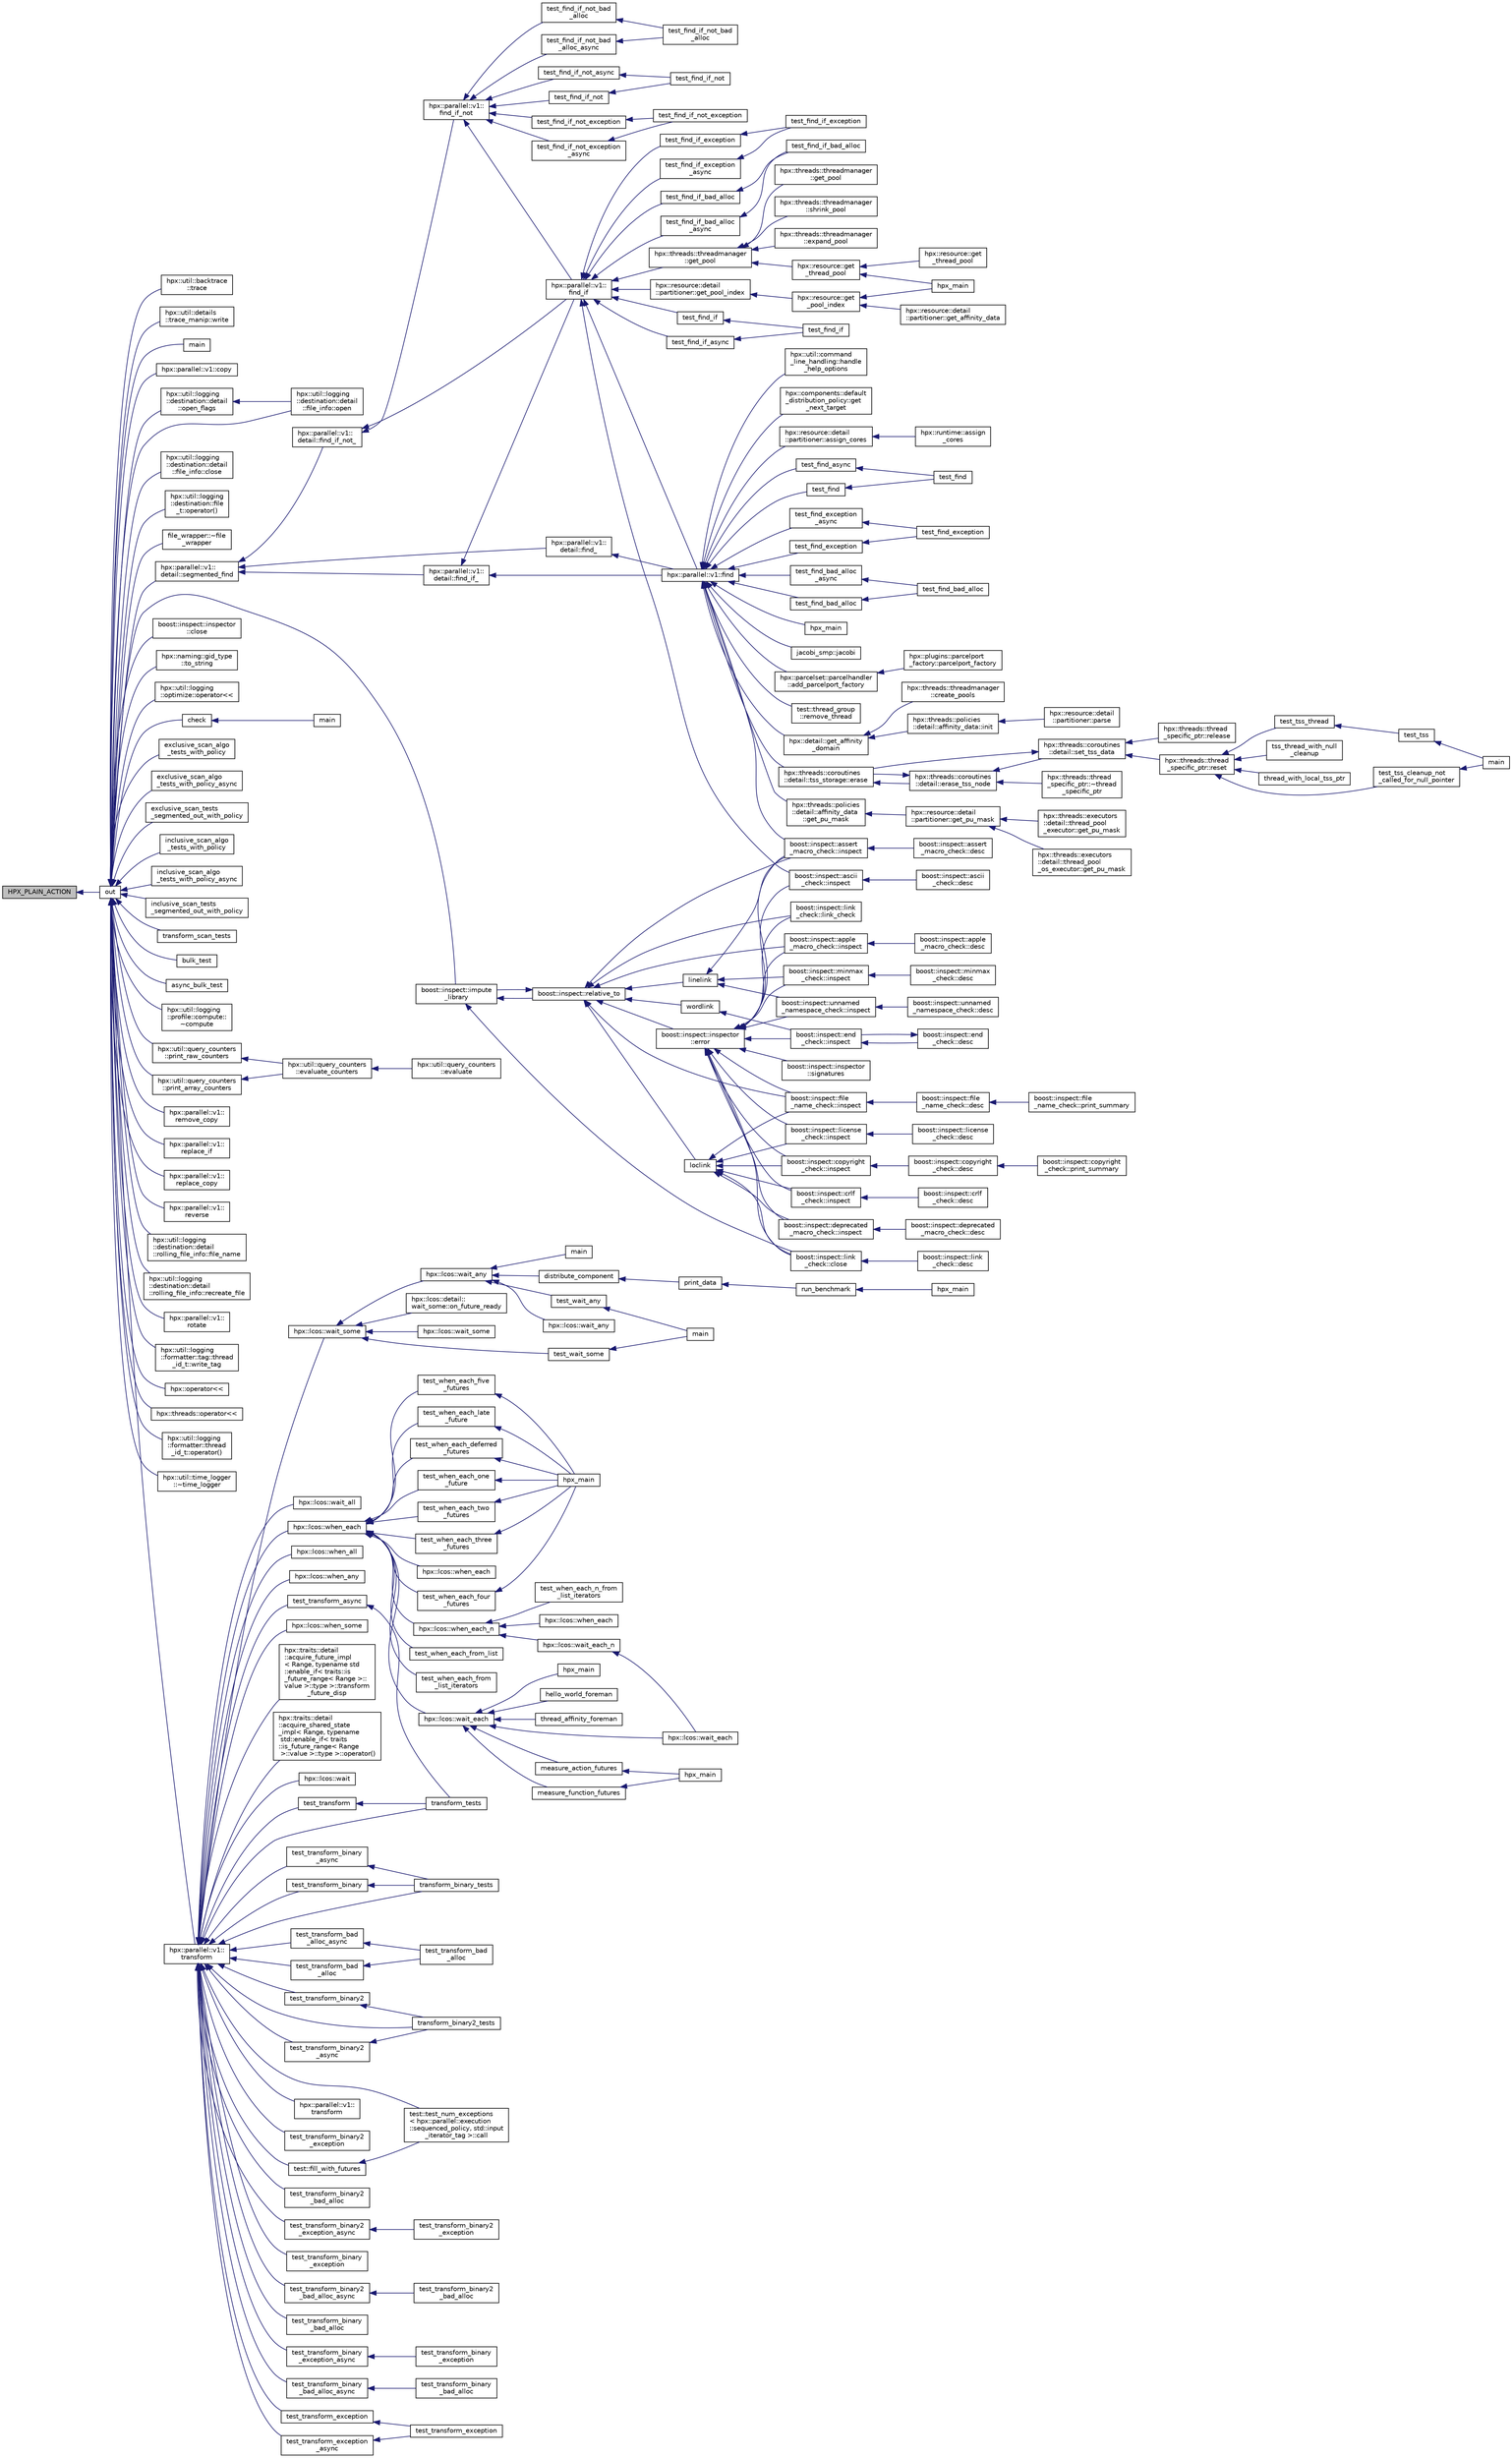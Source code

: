 digraph "HPX_PLAIN_ACTION"
{
  edge [fontname="Helvetica",fontsize="10",labelfontname="Helvetica",labelfontsize="10"];
  node [fontname="Helvetica",fontsize="10",shape=record];
  rankdir="LR";
  Node14 [label="HPX_PLAIN_ACTION",height=0.2,width=0.4,color="black", fillcolor="grey75", style="filled", fontcolor="black"];
  Node14 -> Node15 [dir="back",color="midnightblue",fontsize="10",style="solid",fontname="Helvetica"];
  Node15 [label="out",height=0.2,width=0.4,color="black", fillcolor="white", style="filled",URL="$d5/d69/wait__all__hang__1946_8cpp.html#ae95890c5079ed07d292e9e2c1b187e97"];
  Node15 -> Node16 [dir="back",color="midnightblue",fontsize="10",style="solid",fontname="Helvetica"];
  Node16 [label="hpx::util::backtrace\l::trace",height=0.2,width=0.4,color="black", fillcolor="white", style="filled",URL="$d3/da2/classhpx_1_1util_1_1backtrace.html#a60e8474c3e33c9ed1349e95862ad9e3c"];
  Node15 -> Node17 [dir="back",color="midnightblue",fontsize="10",style="solid",fontname="Helvetica"];
  Node17 [label="hpx::util::details\l::trace_manip::write",height=0.2,width=0.4,color="black", fillcolor="white", style="filled",URL="$df/d33/classhpx_1_1util_1_1details_1_1trace__manip.html#a1fcb811a69de638f988b5c2d44eb9abe"];
  Node15 -> Node18 [dir="back",color="midnightblue",fontsize="10",style="solid",fontname="Helvetica"];
  Node18 [label="main",height=0.2,width=0.4,color="black", fillcolor="white", style="filled",URL="$d9/dd8/buffer__overrun__2839_8cpp.html#a3c04138a5bfe5d72780bb7e82a18e627"];
  Node15 -> Node19 [dir="back",color="midnightblue",fontsize="10",style="solid",fontname="Helvetica"];
  Node19 [label="hpx::parallel::v1::copy",height=0.2,width=0.4,color="black", fillcolor="white", style="filled",URL="$db/db9/namespacehpx_1_1parallel_1_1v1.html#acbc0b8406e3e0e109cbbae1ba799520f"];
  Node15 -> Node20 [dir="back",color="midnightblue",fontsize="10",style="solid",fontname="Helvetica"];
  Node20 [label="hpx::util::logging\l::destination::detail\l::open_flags",height=0.2,width=0.4,color="black", fillcolor="white", style="filled",URL="$d9/dfe/namespacehpx_1_1util_1_1logging_1_1destination_1_1detail.html#a2a53de1201df32f2ea6a87e112048a66"];
  Node20 -> Node21 [dir="back",color="midnightblue",fontsize="10",style="solid",fontname="Helvetica"];
  Node21 [label="hpx::util::logging\l::destination::detail\l::file_info::open",height=0.2,width=0.4,color="black", fillcolor="white", style="filled",URL="$d8/d53/structhpx_1_1util_1_1logging_1_1destination_1_1detail_1_1file__info.html#a7212cdb2d967c910c6e80c671cdb0fb4"];
  Node15 -> Node21 [dir="back",color="midnightblue",fontsize="10",style="solid",fontname="Helvetica"];
  Node15 -> Node22 [dir="back",color="midnightblue",fontsize="10",style="solid",fontname="Helvetica"];
  Node22 [label="hpx::util::logging\l::destination::detail\l::file_info::close",height=0.2,width=0.4,color="black", fillcolor="white", style="filled",URL="$d8/d53/structhpx_1_1util_1_1logging_1_1destination_1_1detail_1_1file__info.html#a748e84816382d61428a18e441526eaff"];
  Node15 -> Node23 [dir="back",color="midnightblue",fontsize="10",style="solid",fontname="Helvetica"];
  Node23 [label="hpx::util::logging\l::destination::file\l_t::operator()",height=0.2,width=0.4,color="black", fillcolor="white", style="filled",URL="$dd/dfb/structhpx_1_1util_1_1logging_1_1destination_1_1file__t.html#abdb5d968c4f77aaafc3e629127f41f66"];
  Node15 -> Node24 [dir="back",color="midnightblue",fontsize="10",style="solid",fontname="Helvetica"];
  Node24 [label="file_wrapper::~file\l_wrapper",height=0.2,width=0.4,color="black", fillcolor="white", style="filled",URL="$d5/daa/structfile__wrapper.html#aec438141c6094eab767e74d5c39da7a0"];
  Node15 -> Node25 [dir="back",color="midnightblue",fontsize="10",style="solid",fontname="Helvetica"];
  Node25 [label="hpx::parallel::v1::\ldetail::segmented_find",height=0.2,width=0.4,color="black", fillcolor="white", style="filled",URL="$d2/ddd/namespacehpx_1_1parallel_1_1v1_1_1detail.html#a7f37c815b51093d10c3ee3e3bb44280f"];
  Node25 -> Node26 [dir="back",color="midnightblue",fontsize="10",style="solid",fontname="Helvetica"];
  Node26 [label="hpx::parallel::v1::\ldetail::find_",height=0.2,width=0.4,color="black", fillcolor="white", style="filled",URL="$d2/ddd/namespacehpx_1_1parallel_1_1v1_1_1detail.html#a416bb6065d1ffe0f54a4da32c452ece3"];
  Node26 -> Node27 [dir="back",color="midnightblue",fontsize="10",style="solid",fontname="Helvetica"];
  Node27 [label="hpx::parallel::v1::find",height=0.2,width=0.4,color="black", fillcolor="white", style="filled",URL="$db/db9/namespacehpx_1_1parallel_1_1v1.html#a76c5f5c453899c36a61bfa76425b007a"];
  Node27 -> Node28 [dir="back",color="midnightblue",fontsize="10",style="solid",fontname="Helvetica"];
  Node28 [label="hpx::threads::policies\l::detail::affinity_data\l::get_pu_mask",height=0.2,width=0.4,color="black", fillcolor="white", style="filled",URL="$d7/d9b/structhpx_1_1threads_1_1policies_1_1detail_1_1affinity__data.html#ab0cc2ec8ed94ae2b82c20a6b975ecf75"];
  Node28 -> Node29 [dir="back",color="midnightblue",fontsize="10",style="solid",fontname="Helvetica"];
  Node29 [label="hpx::resource::detail\l::partitioner::get_pu_mask",height=0.2,width=0.4,color="black", fillcolor="white", style="filled",URL="$d0/dab/classhpx_1_1resource_1_1detail_1_1partitioner.html#a9cee933ef199fef31e6b8d48f42bb77b"];
  Node29 -> Node30 [dir="back",color="midnightblue",fontsize="10",style="solid",fontname="Helvetica"];
  Node30 [label="hpx::threads::executors\l::detail::thread_pool\l_executor::get_pu_mask",height=0.2,width=0.4,color="black", fillcolor="white", style="filled",URL="$d0/d20/classhpx_1_1threads_1_1executors_1_1detail_1_1thread__pool__executor.html#a6a0c0ade274c2f5f2f6651699873942c"];
  Node29 -> Node31 [dir="back",color="midnightblue",fontsize="10",style="solid",fontname="Helvetica"];
  Node31 [label="hpx::threads::executors\l::detail::thread_pool\l_os_executor::get_pu_mask",height=0.2,width=0.4,color="black", fillcolor="white", style="filled",URL="$da/dda/classhpx_1_1threads_1_1executors_1_1detail_1_1thread__pool__os__executor.html#ac43430f91516a48e9ddbefd7ee58ef3c"];
  Node27 -> Node32 [dir="back",color="midnightblue",fontsize="10",style="solid",fontname="Helvetica"];
  Node32 [label="boost::inspect::assert\l_macro_check::inspect",height=0.2,width=0.4,color="black", fillcolor="white", style="filled",URL="$dc/dc3/classboost_1_1inspect_1_1assert__macro__check.html#acacd792dafb1acb416c7ff6e6de75277"];
  Node32 -> Node33 [dir="back",color="midnightblue",fontsize="10",style="solid",fontname="Helvetica"];
  Node33 [label="boost::inspect::assert\l_macro_check::desc",height=0.2,width=0.4,color="black", fillcolor="white", style="filled",URL="$dc/dc3/classboost_1_1inspect_1_1assert__macro__check.html#a285a9944af58fe40003209254e09b8b9"];
  Node27 -> Node34 [dir="back",color="midnightblue",fontsize="10",style="solid",fontname="Helvetica"];
  Node34 [label="hpx::util::command\l_line_handling::handle\l_help_options",height=0.2,width=0.4,color="black", fillcolor="white", style="filled",URL="$d2/df0/structhpx_1_1util_1_1command__line__handling.html#a82826d63f60ce620e8ad794f8af4ceaa"];
  Node27 -> Node35 [dir="back",color="midnightblue",fontsize="10",style="solid",fontname="Helvetica"];
  Node35 [label="hpx::components::default\l_distribution_policy::get\l_next_target",height=0.2,width=0.4,color="black", fillcolor="white", style="filled",URL="$dc/dba/structhpx_1_1components_1_1default__distribution__policy.html#a4e1bef382e3d6843ff6dda045595dd4e"];
  Node27 -> Node36 [dir="back",color="midnightblue",fontsize="10",style="solid",fontname="Helvetica"];
  Node36 [label="hpx::resource::detail\l::partitioner::assign_cores",height=0.2,width=0.4,color="black", fillcolor="white", style="filled",URL="$d0/dab/classhpx_1_1resource_1_1detail_1_1partitioner.html#a11483ef960b429a24d9856cba726bd04"];
  Node36 -> Node37 [dir="back",color="midnightblue",fontsize="10",style="solid",fontname="Helvetica"];
  Node37 [label="hpx::runtime::assign\l_cores",height=0.2,width=0.4,color="black", fillcolor="white", style="filled",URL="$d0/d7b/classhpx_1_1runtime.html#ab3c29b4713d734dea0e6a5799bfe24e5"];
  Node27 -> Node38 [dir="back",color="midnightblue",fontsize="10",style="solid",fontname="Helvetica"];
  Node38 [label="test_find",height=0.2,width=0.4,color="black", fillcolor="white", style="filled",URL="$d4/dfc/find_8cpp.html#a413cca1acd45c0d8e2f932c6ef2fd02f"];
  Node38 -> Node39 [dir="back",color="midnightblue",fontsize="10",style="solid",fontname="Helvetica"];
  Node39 [label="test_find",height=0.2,width=0.4,color="black", fillcolor="white", style="filled",URL="$d4/dfc/find_8cpp.html#add2f807b977eafe91b6be7e6035d8d6a"];
  Node27 -> Node40 [dir="back",color="midnightblue",fontsize="10",style="solid",fontname="Helvetica"];
  Node40 [label="test_find_async",height=0.2,width=0.4,color="black", fillcolor="white", style="filled",URL="$d4/dfc/find_8cpp.html#abcfb114fa4026d0c9fb890366bd0bbec"];
  Node40 -> Node39 [dir="back",color="midnightblue",fontsize="10",style="solid",fontname="Helvetica"];
  Node27 -> Node41 [dir="back",color="midnightblue",fontsize="10",style="solid",fontname="Helvetica"];
  Node41 [label="test_find_exception",height=0.2,width=0.4,color="black", fillcolor="white", style="filled",URL="$d4/dfc/find_8cpp.html#a496774f6f0dd50d32f0f2839011fb820"];
  Node41 -> Node42 [dir="back",color="midnightblue",fontsize="10",style="solid",fontname="Helvetica"];
  Node42 [label="test_find_exception",height=0.2,width=0.4,color="black", fillcolor="white", style="filled",URL="$d4/dfc/find_8cpp.html#a9404283ee70c671c19d01288d4d8796f"];
  Node27 -> Node43 [dir="back",color="midnightblue",fontsize="10",style="solid",fontname="Helvetica"];
  Node43 [label="test_find_exception\l_async",height=0.2,width=0.4,color="black", fillcolor="white", style="filled",URL="$d4/dfc/find_8cpp.html#a53292bd46fa066f703c6fd40f981cd45"];
  Node43 -> Node42 [dir="back",color="midnightblue",fontsize="10",style="solid",fontname="Helvetica"];
  Node27 -> Node44 [dir="back",color="midnightblue",fontsize="10",style="solid",fontname="Helvetica"];
  Node44 [label="test_find_bad_alloc",height=0.2,width=0.4,color="black", fillcolor="white", style="filled",URL="$d4/dfc/find_8cpp.html#ac2312cc0f6667cd3cff2caa36d1b7734"];
  Node44 -> Node45 [dir="back",color="midnightblue",fontsize="10",style="solid",fontname="Helvetica"];
  Node45 [label="test_find_bad_alloc",height=0.2,width=0.4,color="black", fillcolor="white", style="filled",URL="$d4/dfc/find_8cpp.html#ae5fbab4398b9ca90cc964b615b5f1c1a"];
  Node27 -> Node46 [dir="back",color="midnightblue",fontsize="10",style="solid",fontname="Helvetica"];
  Node46 [label="test_find_bad_alloc\l_async",height=0.2,width=0.4,color="black", fillcolor="white", style="filled",URL="$d4/dfc/find_8cpp.html#a0c63d4bd514863e2ddf82ae7f509ffbe"];
  Node46 -> Node45 [dir="back",color="midnightblue",fontsize="10",style="solid",fontname="Helvetica"];
  Node27 -> Node47 [dir="back",color="midnightblue",fontsize="10",style="solid",fontname="Helvetica"];
  Node47 [label="hpx_main",height=0.2,width=0.4,color="black", fillcolor="white", style="filled",URL="$d3/d07/hpx__main_8cpp.html#aefd26dd818037509b2241068d57e3e1d"];
  Node27 -> Node48 [dir="back",color="midnightblue",fontsize="10",style="solid",fontname="Helvetica"];
  Node48 [label="jacobi_smp::jacobi",height=0.2,width=0.4,color="black", fillcolor="white", style="filled",URL="$d9/d34/namespacejacobi__smp.html#af900093e00c8d09d2dab2ab5a9885b88"];
  Node27 -> Node49 [dir="back",color="midnightblue",fontsize="10",style="solid",fontname="Helvetica"];
  Node49 [label="hpx::parcelset::parcelhandler\l::add_parcelport_factory",height=0.2,width=0.4,color="black", fillcolor="white", style="filled",URL="$d4/d2f/classhpx_1_1parcelset_1_1parcelhandler.html#a9da109ba1c81cf97c3a23f3574236792"];
  Node49 -> Node50 [dir="back",color="midnightblue",fontsize="10",style="solid",fontname="Helvetica"];
  Node50 [label="hpx::plugins::parcelport\l_factory::parcelport_factory",height=0.2,width=0.4,color="black", fillcolor="white", style="filled",URL="$d2/d50/structhpx_1_1plugins_1_1parcelport__factory.html#ab8a171f42000c26fc87ef284cf5f430d",tooltip="Construct a new factory instance. "];
  Node27 -> Node51 [dir="back",color="midnightblue",fontsize="10",style="solid",fontname="Helvetica"];
  Node51 [label="test::thread_group\l::remove_thread",height=0.2,width=0.4,color="black", fillcolor="white", style="filled",URL="$d3/d4a/classtest_1_1thread__group.html#a46ede5745b9a3f16477ab7ccef9df327"];
  Node27 -> Node52 [dir="back",color="midnightblue",fontsize="10",style="solid",fontname="Helvetica"];
  Node52 [label="hpx::detail::get_affinity\l_domain",height=0.2,width=0.4,color="black", fillcolor="white", style="filled",URL="$d5/dbe/namespacehpx_1_1detail.html#aba0255eccfb2fb3814686ca35150ed98"];
  Node52 -> Node53 [dir="back",color="midnightblue",fontsize="10",style="solid",fontname="Helvetica"];
  Node53 [label="hpx::threads::policies\l::detail::affinity_data::init",height=0.2,width=0.4,color="black", fillcolor="white", style="filled",URL="$d7/d9b/structhpx_1_1threads_1_1policies_1_1detail_1_1affinity__data.html#af1b5d1af92b58e065b42048f9114f107"];
  Node53 -> Node54 [dir="back",color="midnightblue",fontsize="10",style="solid",fontname="Helvetica"];
  Node54 [label="hpx::resource::detail\l::partitioner::parse",height=0.2,width=0.4,color="black", fillcolor="white", style="filled",URL="$d0/dab/classhpx_1_1resource_1_1detail_1_1partitioner.html#a8319dd5018945e7d493f7a6d88a6ca02"];
  Node52 -> Node55 [dir="back",color="midnightblue",fontsize="10",style="solid",fontname="Helvetica"];
  Node55 [label="hpx::threads::threadmanager\l::create_pools",height=0.2,width=0.4,color="black", fillcolor="white", style="filled",URL="$d5/daa/classhpx_1_1threads_1_1threadmanager.html#a06b54e28bef5baacf1e8bff34adac4d0"];
  Node27 -> Node56 [dir="back",color="midnightblue",fontsize="10",style="solid",fontname="Helvetica"];
  Node56 [label="hpx::threads::coroutines\l::detail::tss_storage::erase",height=0.2,width=0.4,color="black", fillcolor="white", style="filled",URL="$d3/dbe/classhpx_1_1threads_1_1coroutines_1_1detail_1_1tss__storage.html#a451f63a99f268755c501200b504e8058"];
  Node56 -> Node57 [dir="back",color="midnightblue",fontsize="10",style="solid",fontname="Helvetica"];
  Node57 [label="hpx::threads::coroutines\l::detail::erase_tss_node",height=0.2,width=0.4,color="black", fillcolor="white", style="filled",URL="$d2/dfe/namespacehpx_1_1threads_1_1coroutines_1_1detail.html#a0015b3872ea3c32ecfdc3da42ce132e8"];
  Node57 -> Node58 [dir="back",color="midnightblue",fontsize="10",style="solid",fontname="Helvetica"];
  Node58 [label="hpx::threads::thread\l_specific_ptr::~thread\l_specific_ptr",height=0.2,width=0.4,color="black", fillcolor="white", style="filled",URL="$d1/dd4/classhpx_1_1threads_1_1thread__specific__ptr.html#ad3e46c15fe05e660ad592e0c9797f018"];
  Node57 -> Node59 [dir="back",color="midnightblue",fontsize="10",style="solid",fontname="Helvetica"];
  Node59 [label="hpx::threads::coroutines\l::detail::set_tss_data",height=0.2,width=0.4,color="black", fillcolor="white", style="filled",URL="$d2/dfe/namespacehpx_1_1threads_1_1coroutines_1_1detail.html#a85126f59ca3809c64cfcfcae99429a67"];
  Node59 -> Node60 [dir="back",color="midnightblue",fontsize="10",style="solid",fontname="Helvetica"];
  Node60 [label="hpx::threads::thread\l_specific_ptr::release",height=0.2,width=0.4,color="black", fillcolor="white", style="filled",URL="$d1/dd4/classhpx_1_1threads_1_1thread__specific__ptr.html#a8e31cd7392d00aabdc93aa9e358be1b7"];
  Node59 -> Node61 [dir="back",color="midnightblue",fontsize="10",style="solid",fontname="Helvetica"];
  Node61 [label="hpx::threads::thread\l_specific_ptr::reset",height=0.2,width=0.4,color="black", fillcolor="white", style="filled",URL="$d1/dd4/classhpx_1_1threads_1_1thread__specific__ptr.html#af0654936c456eaf9700979a6b43a0c85"];
  Node61 -> Node62 [dir="back",color="midnightblue",fontsize="10",style="solid",fontname="Helvetica"];
  Node62 [label="test_tss_thread",height=0.2,width=0.4,color="black", fillcolor="white", style="filled",URL="$dc/d69/tests_2unit_2threads_2tss_8cpp.html#a34a05b59682be89efcb6f071094b0580"];
  Node62 -> Node63 [dir="back",color="midnightblue",fontsize="10",style="solid",fontname="Helvetica"];
  Node63 [label="test_tss",height=0.2,width=0.4,color="black", fillcolor="white", style="filled",URL="$dc/d69/tests_2unit_2threads_2tss_8cpp.html#a0d9e811cdb56a2a84ce48358e890563b"];
  Node63 -> Node64 [dir="back",color="midnightblue",fontsize="10",style="solid",fontname="Helvetica"];
  Node64 [label="main",height=0.2,width=0.4,color="black", fillcolor="white", style="filled",URL="$dc/d69/tests_2unit_2threads_2tss_8cpp.html#a3c04138a5bfe5d72780bb7e82a18e627"];
  Node61 -> Node65 [dir="back",color="midnightblue",fontsize="10",style="solid",fontname="Helvetica"];
  Node65 [label="tss_thread_with_null\l_cleanup",height=0.2,width=0.4,color="black", fillcolor="white", style="filled",URL="$dc/d69/tests_2unit_2threads_2tss_8cpp.html#adff6b518b18df76950dbeede8633289a"];
  Node61 -> Node66 [dir="back",color="midnightblue",fontsize="10",style="solid",fontname="Helvetica"];
  Node66 [label="thread_with_local_tss_ptr",height=0.2,width=0.4,color="black", fillcolor="white", style="filled",URL="$dc/d69/tests_2unit_2threads_2tss_8cpp.html#ae5a8982f0cfef7dc0e34d5c518b44e58"];
  Node61 -> Node67 [dir="back",color="midnightblue",fontsize="10",style="solid",fontname="Helvetica"];
  Node67 [label="test_tss_cleanup_not\l_called_for_null_pointer",height=0.2,width=0.4,color="black", fillcolor="white", style="filled",URL="$dc/d69/tests_2unit_2threads_2tss_8cpp.html#a3c76bb8ad4d9b03d2b075212b535e212"];
  Node67 -> Node64 [dir="back",color="midnightblue",fontsize="10",style="solid",fontname="Helvetica"];
  Node59 -> Node56 [dir="back",color="midnightblue",fontsize="10",style="solid",fontname="Helvetica"];
  Node57 -> Node56 [dir="back",color="midnightblue",fontsize="10",style="solid",fontname="Helvetica"];
  Node25 -> Node68 [dir="back",color="midnightblue",fontsize="10",style="solid",fontname="Helvetica"];
  Node68 [label="hpx::parallel::v1::\ldetail::find_if_",height=0.2,width=0.4,color="black", fillcolor="white", style="filled",URL="$d2/ddd/namespacehpx_1_1parallel_1_1v1_1_1detail.html#a27a6efa17deb9853d278e8c4ca8b78e8"];
  Node68 -> Node27 [dir="back",color="midnightblue",fontsize="10",style="solid",fontname="Helvetica"];
  Node68 -> Node69 [dir="back",color="midnightblue",fontsize="10",style="solid",fontname="Helvetica"];
  Node69 [label="hpx::parallel::v1::\lfind_if",height=0.2,width=0.4,color="black", fillcolor="white", style="filled",URL="$db/db9/namespacehpx_1_1parallel_1_1v1.html#a1f66ab2a9b26ef5b5ed2c08194586b86"];
  Node69 -> Node70 [dir="back",color="midnightblue",fontsize="10",style="solid",fontname="Helvetica"];
  Node70 [label="boost::inspect::ascii\l_check::inspect",height=0.2,width=0.4,color="black", fillcolor="white", style="filled",URL="$df/d41/classboost_1_1inspect_1_1ascii__check.html#a42c51a97f6f401032bb06a96f48a96dd"];
  Node70 -> Node71 [dir="back",color="midnightblue",fontsize="10",style="solid",fontname="Helvetica"];
  Node71 [label="boost::inspect::ascii\l_check::desc",height=0.2,width=0.4,color="black", fillcolor="white", style="filled",URL="$df/d41/classboost_1_1inspect_1_1ascii__check.html#a645f9f7b272f2137ccb5a25402a697e7"];
  Node69 -> Node72 [dir="back",color="midnightblue",fontsize="10",style="solid",fontname="Helvetica"];
  Node72 [label="hpx::resource::detail\l::partitioner::get_pool_index",height=0.2,width=0.4,color="black", fillcolor="white", style="filled",URL="$d0/dab/classhpx_1_1resource_1_1detail_1_1partitioner.html#ab3b993cdf82212962ba91cd58914206d"];
  Node72 -> Node73 [dir="back",color="midnightblue",fontsize="10",style="solid",fontname="Helvetica"];
  Node73 [label="hpx::resource::get\l_pool_index",height=0.2,width=0.4,color="black", fillcolor="white", style="filled",URL="$dd/da5/namespacehpx_1_1resource.html#ac7e9a020183708e907604dbf16260e84",tooltip="Return the internal index of the pool given its name. "];
  Node73 -> Node74 [dir="back",color="midnightblue",fontsize="10",style="solid",fontname="Helvetica"];
  Node74 [label="hpx::resource::detail\l::partitioner::get_affinity_data",height=0.2,width=0.4,color="black", fillcolor="white", style="filled",URL="$d0/dab/classhpx_1_1resource_1_1detail_1_1partitioner.html#a932efced0bbfee361094b8552334d931"];
  Node73 -> Node75 [dir="back",color="midnightblue",fontsize="10",style="solid",fontname="Helvetica"];
  Node75 [label="hpx_main",height=0.2,width=0.4,color="black", fillcolor="white", style="filled",URL="$d8/dd8/resource__partitioner_8cpp.html#ab1825231fb9efbfb464404767c072654"];
  Node69 -> Node27 [dir="back",color="midnightblue",fontsize="10",style="solid",fontname="Helvetica"];
  Node69 -> Node76 [dir="back",color="midnightblue",fontsize="10",style="solid",fontname="Helvetica"];
  Node76 [label="test_find_if",height=0.2,width=0.4,color="black", fillcolor="white", style="filled",URL="$d4/d38/findif_8cpp.html#abc1eda77a21ef47a5d324973348433d4"];
  Node76 -> Node77 [dir="back",color="midnightblue",fontsize="10",style="solid",fontname="Helvetica"];
  Node77 [label="test_find_if",height=0.2,width=0.4,color="black", fillcolor="white", style="filled",URL="$d4/d38/findif_8cpp.html#aa58ac17d27d62dadbe679e9fa96669ff"];
  Node69 -> Node78 [dir="back",color="midnightblue",fontsize="10",style="solid",fontname="Helvetica"];
  Node78 [label="test_find_if_async",height=0.2,width=0.4,color="black", fillcolor="white", style="filled",URL="$d4/d38/findif_8cpp.html#ae5df631653b627a610f515fea1cea3db"];
  Node78 -> Node77 [dir="back",color="midnightblue",fontsize="10",style="solid",fontname="Helvetica"];
  Node69 -> Node79 [dir="back",color="midnightblue",fontsize="10",style="solid",fontname="Helvetica"];
  Node79 [label="test_find_if_exception",height=0.2,width=0.4,color="black", fillcolor="white", style="filled",URL="$d4/d38/findif_8cpp.html#aa7a75ac5991de14b0dd11b40a5a47443"];
  Node79 -> Node80 [dir="back",color="midnightblue",fontsize="10",style="solid",fontname="Helvetica"];
  Node80 [label="test_find_if_exception",height=0.2,width=0.4,color="black", fillcolor="white", style="filled",URL="$d4/d38/findif_8cpp.html#ab8eb6fb838a8fbeb2168d4389fc72f61"];
  Node69 -> Node81 [dir="back",color="midnightblue",fontsize="10",style="solid",fontname="Helvetica"];
  Node81 [label="test_find_if_exception\l_async",height=0.2,width=0.4,color="black", fillcolor="white", style="filled",URL="$d4/d38/findif_8cpp.html#a13c3bd009f35072707131129ad78af93"];
  Node81 -> Node80 [dir="back",color="midnightblue",fontsize="10",style="solid",fontname="Helvetica"];
  Node69 -> Node82 [dir="back",color="midnightblue",fontsize="10",style="solid",fontname="Helvetica"];
  Node82 [label="test_find_if_bad_alloc",height=0.2,width=0.4,color="black", fillcolor="white", style="filled",URL="$d4/d38/findif_8cpp.html#a4b854e9063a6148edca5b34a9e8d9420"];
  Node82 -> Node83 [dir="back",color="midnightblue",fontsize="10",style="solid",fontname="Helvetica"];
  Node83 [label="test_find_if_bad_alloc",height=0.2,width=0.4,color="black", fillcolor="white", style="filled",URL="$d4/d38/findif_8cpp.html#a344ef302e5ffb2f31503fffc54940c3a"];
  Node69 -> Node84 [dir="back",color="midnightblue",fontsize="10",style="solid",fontname="Helvetica"];
  Node84 [label="test_find_if_bad_alloc\l_async",height=0.2,width=0.4,color="black", fillcolor="white", style="filled",URL="$d4/d38/findif_8cpp.html#a0979bc48eb5a92bc867eb3a95dc8c82c"];
  Node84 -> Node83 [dir="back",color="midnightblue",fontsize="10",style="solid",fontname="Helvetica"];
  Node69 -> Node85 [dir="back",color="midnightblue",fontsize="10",style="solid",fontname="Helvetica"];
  Node85 [label="hpx::threads::threadmanager\l::get_pool",height=0.2,width=0.4,color="black", fillcolor="white", style="filled",URL="$d5/daa/classhpx_1_1threads_1_1threadmanager.html#a845e1a0201a5d57de5855af30324a4b3"];
  Node85 -> Node86 [dir="back",color="midnightblue",fontsize="10",style="solid",fontname="Helvetica"];
  Node86 [label="hpx::resource::get\l_thread_pool",height=0.2,width=0.4,color="black", fillcolor="white", style="filled",URL="$dd/da5/namespacehpx_1_1resource.html#a2e20247c053e087e94a40d50b9689ed7",tooltip="Return the name of the pool given its name. "];
  Node86 -> Node87 [dir="back",color="midnightblue",fontsize="10",style="solid",fontname="Helvetica"];
  Node87 [label="hpx::resource::get\l_thread_pool",height=0.2,width=0.4,color="black", fillcolor="white", style="filled",URL="$dd/da5/namespacehpx_1_1resource.html#a8ab78d95eaa6f193a085a1d983ea9f5b",tooltip="Return the thread pool given its internal index. "];
  Node86 -> Node75 [dir="back",color="midnightblue",fontsize="10",style="solid",fontname="Helvetica"];
  Node85 -> Node88 [dir="back",color="midnightblue",fontsize="10",style="solid",fontname="Helvetica"];
  Node88 [label="hpx::threads::threadmanager\l::get_pool",height=0.2,width=0.4,color="black", fillcolor="white", style="filled",URL="$d5/daa/classhpx_1_1threads_1_1threadmanager.html#a7515176a43e6e2f947c539c44adf9089"];
  Node85 -> Node89 [dir="back",color="midnightblue",fontsize="10",style="solid",fontname="Helvetica"];
  Node89 [label="hpx::threads::threadmanager\l::shrink_pool",height=0.2,width=0.4,color="black", fillcolor="white", style="filled",URL="$d5/daa/classhpx_1_1threads_1_1threadmanager.html#a29170722b44bd7e3b8722d39fdff704c"];
  Node85 -> Node90 [dir="back",color="midnightblue",fontsize="10",style="solid",fontname="Helvetica"];
  Node90 [label="hpx::threads::threadmanager\l::expand_pool",height=0.2,width=0.4,color="black", fillcolor="white", style="filled",URL="$d5/daa/classhpx_1_1threads_1_1threadmanager.html#a4f3cf57d4561a7cca4c47d6bc05ccc58"];
  Node25 -> Node91 [dir="back",color="midnightblue",fontsize="10",style="solid",fontname="Helvetica"];
  Node91 [label="hpx::parallel::v1::\ldetail::find_if_not_",height=0.2,width=0.4,color="black", fillcolor="white", style="filled",URL="$d2/ddd/namespacehpx_1_1parallel_1_1v1_1_1detail.html#aafbf827b88ba9787c515b4abefa8afaf"];
  Node91 -> Node69 [dir="back",color="midnightblue",fontsize="10",style="solid",fontname="Helvetica"];
  Node91 -> Node92 [dir="back",color="midnightblue",fontsize="10",style="solid",fontname="Helvetica"];
  Node92 [label="hpx::parallel::v1::\lfind_if_not",height=0.2,width=0.4,color="black", fillcolor="white", style="filled",URL="$db/db9/namespacehpx_1_1parallel_1_1v1.html#ac7aaee4759c37f4d0e83b51f313aa28d"];
  Node92 -> Node69 [dir="back",color="midnightblue",fontsize="10",style="solid",fontname="Helvetica"];
  Node92 -> Node93 [dir="back",color="midnightblue",fontsize="10",style="solid",fontname="Helvetica"];
  Node93 [label="test_find_if_not",height=0.2,width=0.4,color="black", fillcolor="white", style="filled",URL="$dd/df5/findifnot_8cpp.html#abd4629a4554af3412989223a15203f0d"];
  Node93 -> Node94 [dir="back",color="midnightblue",fontsize="10",style="solid",fontname="Helvetica"];
  Node94 [label="test_find_if_not",height=0.2,width=0.4,color="black", fillcolor="white", style="filled",URL="$dd/df5/findifnot_8cpp.html#aba7e711f39aae766b708708eb4bbafe7"];
  Node92 -> Node95 [dir="back",color="midnightblue",fontsize="10",style="solid",fontname="Helvetica"];
  Node95 [label="test_find_if_not_async",height=0.2,width=0.4,color="black", fillcolor="white", style="filled",URL="$dd/df5/findifnot_8cpp.html#a042fb4ac6fb511705362fdd7e4b4337e"];
  Node95 -> Node94 [dir="back",color="midnightblue",fontsize="10",style="solid",fontname="Helvetica"];
  Node92 -> Node96 [dir="back",color="midnightblue",fontsize="10",style="solid",fontname="Helvetica"];
  Node96 [label="test_find_if_not_bad\l_alloc",height=0.2,width=0.4,color="black", fillcolor="white", style="filled",URL="$df/de4/findifnot__bad__alloc_8cpp.html#abba8188ba6351edd5fe8e9152c89fea1"];
  Node96 -> Node97 [dir="back",color="midnightblue",fontsize="10",style="solid",fontname="Helvetica"];
  Node97 [label="test_find_if_not_bad\l_alloc",height=0.2,width=0.4,color="black", fillcolor="white", style="filled",URL="$df/de4/findifnot__bad__alloc_8cpp.html#af4ef55592d65e818549d3ddb7b0c54b2"];
  Node92 -> Node98 [dir="back",color="midnightblue",fontsize="10",style="solid",fontname="Helvetica"];
  Node98 [label="test_find_if_not_bad\l_alloc_async",height=0.2,width=0.4,color="black", fillcolor="white", style="filled",URL="$df/de4/findifnot__bad__alloc_8cpp.html#a3167291a243ef150714afcc19f6196ed"];
  Node98 -> Node97 [dir="back",color="midnightblue",fontsize="10",style="solid",fontname="Helvetica"];
  Node92 -> Node99 [dir="back",color="midnightblue",fontsize="10",style="solid",fontname="Helvetica"];
  Node99 [label="test_find_if_not_exception",height=0.2,width=0.4,color="black", fillcolor="white", style="filled",URL="$dc/d17/findifnot__exception_8cpp.html#aba8e91e299a773af34d2e40130333926"];
  Node99 -> Node100 [dir="back",color="midnightblue",fontsize="10",style="solid",fontname="Helvetica"];
  Node100 [label="test_find_if_not_exception",height=0.2,width=0.4,color="black", fillcolor="white", style="filled",URL="$dc/d17/findifnot__exception_8cpp.html#a1fdcae775738d85119cc77bf94ca50b0"];
  Node92 -> Node101 [dir="back",color="midnightblue",fontsize="10",style="solid",fontname="Helvetica"];
  Node101 [label="test_find_if_not_exception\l_async",height=0.2,width=0.4,color="black", fillcolor="white", style="filled",URL="$dc/d17/findifnot__exception_8cpp.html#a0c8c55582d64936550f797774a8b591e"];
  Node101 -> Node100 [dir="back",color="midnightblue",fontsize="10",style="solid",fontname="Helvetica"];
  Node15 -> Node102 [dir="back",color="midnightblue",fontsize="10",style="solid",fontname="Helvetica"];
  Node102 [label="boost::inspect::impute\l_library",height=0.2,width=0.4,color="black", fillcolor="white", style="filled",URL="$df/d6b/namespaceboost_1_1inspect.html#adcde6c2103b18d137288da9ca1cbced1"];
  Node102 -> Node103 [dir="back",color="midnightblue",fontsize="10",style="solid",fontname="Helvetica"];
  Node103 [label="boost::inspect::relative_to",height=0.2,width=0.4,color="black", fillcolor="white", style="filled",URL="$df/d6b/namespaceboost_1_1inspect.html#a06cd920f8a7d2d38aaac0566afd98a11"];
  Node103 -> Node104 [dir="back",color="midnightblue",fontsize="10",style="solid",fontname="Helvetica"];
  Node104 [label="boost::inspect::apple\l_macro_check::inspect",height=0.2,width=0.4,color="black", fillcolor="white", style="filled",URL="$d0/da3/classboost_1_1inspect_1_1apple__macro__check.html#aac0967e179518d594fcb6c385b88503a"];
  Node104 -> Node105 [dir="back",color="midnightblue",fontsize="10",style="solid",fontname="Helvetica"];
  Node105 [label="boost::inspect::apple\l_macro_check::desc",height=0.2,width=0.4,color="black", fillcolor="white", style="filled",URL="$d0/da3/classboost_1_1inspect_1_1apple__macro__check.html#a15a38b0aee23acedf42f2ec163f1e670"];
  Node103 -> Node32 [dir="back",color="midnightblue",fontsize="10",style="solid",fontname="Helvetica"];
  Node103 -> Node106 [dir="back",color="midnightblue",fontsize="10",style="solid",fontname="Helvetica"];
  Node106 [label="linelink",height=0.2,width=0.4,color="black", fillcolor="white", style="filled",URL="$d8/dc6/function__hyper_8hpp.html#a0c599840c18848583dbbbe4259c0a2d7"];
  Node106 -> Node32 [dir="back",color="midnightblue",fontsize="10",style="solid",fontname="Helvetica"];
  Node106 -> Node107 [dir="back",color="midnightblue",fontsize="10",style="solid",fontname="Helvetica"];
  Node107 [label="boost::inspect::minmax\l_check::inspect",height=0.2,width=0.4,color="black", fillcolor="white", style="filled",URL="$d0/def/classboost_1_1inspect_1_1minmax__check.html#a3e238a3320828d79456059899df6e97a"];
  Node107 -> Node108 [dir="back",color="midnightblue",fontsize="10",style="solid",fontname="Helvetica"];
  Node108 [label="boost::inspect::minmax\l_check::desc",height=0.2,width=0.4,color="black", fillcolor="white", style="filled",URL="$d0/def/classboost_1_1inspect_1_1minmax__check.html#ada312cb048c125d1885f5a6ba5cc9deb"];
  Node106 -> Node109 [dir="back",color="midnightblue",fontsize="10",style="solid",fontname="Helvetica"];
  Node109 [label="boost::inspect::unnamed\l_namespace_check::inspect",height=0.2,width=0.4,color="black", fillcolor="white", style="filled",URL="$d1/df9/classboost_1_1inspect_1_1unnamed__namespace__check.html#ae2baa2c7fa4fd6b8d23e29c4ce132fe0"];
  Node109 -> Node110 [dir="back",color="midnightblue",fontsize="10",style="solid",fontname="Helvetica"];
  Node110 [label="boost::inspect::unnamed\l_namespace_check::desc",height=0.2,width=0.4,color="black", fillcolor="white", style="filled",URL="$d1/df9/classboost_1_1inspect_1_1unnamed__namespace__check.html#a3e75611e292da90f03b6b49bbcc38b89"];
  Node103 -> Node111 [dir="back",color="midnightblue",fontsize="10",style="solid",fontname="Helvetica"];
  Node111 [label="wordlink",height=0.2,width=0.4,color="black", fillcolor="white", style="filled",URL="$d8/dc6/function__hyper_8hpp.html#a00eed5c78fb0c7aee58f53b4b22fb03f"];
  Node111 -> Node112 [dir="back",color="midnightblue",fontsize="10",style="solid",fontname="Helvetica"];
  Node112 [label="boost::inspect::end\l_check::inspect",height=0.2,width=0.4,color="black", fillcolor="white", style="filled",URL="$d2/d6e/classboost_1_1inspect_1_1end__check.html#a0f4a6b5c867e06dab8fd1f8f54752179"];
  Node112 -> Node113 [dir="back",color="midnightblue",fontsize="10",style="solid",fontname="Helvetica"];
  Node113 [label="boost::inspect::end\l_check::desc",height=0.2,width=0.4,color="black", fillcolor="white", style="filled",URL="$d2/d6e/classboost_1_1inspect_1_1end__check.html#a4b2b7b5a39e84554134c983e6d7e263a"];
  Node113 -> Node112 [dir="back",color="midnightblue",fontsize="10",style="solid",fontname="Helvetica"];
  Node103 -> Node114 [dir="back",color="midnightblue",fontsize="10",style="solid",fontname="Helvetica"];
  Node114 [label="loclink",height=0.2,width=0.4,color="black", fillcolor="white", style="filled",URL="$d8/dc6/function__hyper_8hpp.html#a511f804184fc089e801dcb92f2a9f6fe"];
  Node114 -> Node115 [dir="back",color="midnightblue",fontsize="10",style="solid",fontname="Helvetica"];
  Node115 [label="boost::inspect::copyright\l_check::inspect",height=0.2,width=0.4,color="black", fillcolor="white", style="filled",URL="$d4/d82/classboost_1_1inspect_1_1copyright__check.html#aa6a43f6713a201d2bf0e21e86d6e170a"];
  Node115 -> Node116 [dir="back",color="midnightblue",fontsize="10",style="solid",fontname="Helvetica"];
  Node116 [label="boost::inspect::copyright\l_check::desc",height=0.2,width=0.4,color="black", fillcolor="white", style="filled",URL="$d4/d82/classboost_1_1inspect_1_1copyright__check.html#a6c2df03d083f64eaa2386fceb310dd4a"];
  Node116 -> Node117 [dir="back",color="midnightblue",fontsize="10",style="solid",fontname="Helvetica"];
  Node117 [label="boost::inspect::copyright\l_check::print_summary",height=0.2,width=0.4,color="black", fillcolor="white", style="filled",URL="$d4/d82/classboost_1_1inspect_1_1copyright__check.html#ab184209a3856a3bdaf23c2c2ba7d67b2"];
  Node114 -> Node118 [dir="back",color="midnightblue",fontsize="10",style="solid",fontname="Helvetica"];
  Node118 [label="boost::inspect::crlf\l_check::inspect",height=0.2,width=0.4,color="black", fillcolor="white", style="filled",URL="$df/df8/classboost_1_1inspect_1_1crlf__check.html#a314367ba8719fa5517caec47ac237a50"];
  Node118 -> Node119 [dir="back",color="midnightblue",fontsize="10",style="solid",fontname="Helvetica"];
  Node119 [label="boost::inspect::crlf\l_check::desc",height=0.2,width=0.4,color="black", fillcolor="white", style="filled",URL="$df/df8/classboost_1_1inspect_1_1crlf__check.html#aeb214d01ee11d9eea13dd66c86d1c172"];
  Node114 -> Node120 [dir="back",color="midnightblue",fontsize="10",style="solid",fontname="Helvetica"];
  Node120 [label="boost::inspect::deprecated\l_macro_check::inspect",height=0.2,width=0.4,color="black", fillcolor="white", style="filled",URL="$d9/dfc/classboost_1_1inspect_1_1deprecated__macro__check.html#a782e25facfed59b38c2333cf720e0f9a"];
  Node120 -> Node121 [dir="back",color="midnightblue",fontsize="10",style="solid",fontname="Helvetica"];
  Node121 [label="boost::inspect::deprecated\l_macro_check::desc",height=0.2,width=0.4,color="black", fillcolor="white", style="filled",URL="$d9/dfc/classboost_1_1inspect_1_1deprecated__macro__check.html#a00feb0a0be2385168d0cf64d49b6701c"];
  Node114 -> Node122 [dir="back",color="midnightblue",fontsize="10",style="solid",fontname="Helvetica"];
  Node122 [label="boost::inspect::license\l_check::inspect",height=0.2,width=0.4,color="black", fillcolor="white", style="filled",URL="$d6/d2e/classboost_1_1inspect_1_1license__check.html#abae033418a4aea8c80ace5a3b7c82b1b"];
  Node122 -> Node123 [dir="back",color="midnightblue",fontsize="10",style="solid",fontname="Helvetica"];
  Node123 [label="boost::inspect::license\l_check::desc",height=0.2,width=0.4,color="black", fillcolor="white", style="filled",URL="$d6/d2e/classboost_1_1inspect_1_1license__check.html#a95849f025775ed27e65f90a7bf72550d"];
  Node114 -> Node124 [dir="back",color="midnightblue",fontsize="10",style="solid",fontname="Helvetica"];
  Node124 [label="boost::inspect::link\l_check::close",height=0.2,width=0.4,color="black", fillcolor="white", style="filled",URL="$db/dbd/classboost_1_1inspect_1_1link__check.html#a7db24f762737db7525e4486be6fd2b46"];
  Node124 -> Node125 [dir="back",color="midnightblue",fontsize="10",style="solid",fontname="Helvetica"];
  Node125 [label="boost::inspect::link\l_check::desc",height=0.2,width=0.4,color="black", fillcolor="white", style="filled",URL="$db/dbd/classboost_1_1inspect_1_1link__check.html#ade7d9da8b8ee737db06c47b10273c90b"];
  Node114 -> Node126 [dir="back",color="midnightblue",fontsize="10",style="solid",fontname="Helvetica"];
  Node126 [label="boost::inspect::file\l_name_check::inspect",height=0.2,width=0.4,color="black", fillcolor="white", style="filled",URL="$db/dda/classboost_1_1inspect_1_1file__name__check.html#ae89ea6f60050cc746ff6c335098ae375"];
  Node126 -> Node127 [dir="back",color="midnightblue",fontsize="10",style="solid",fontname="Helvetica"];
  Node127 [label="boost::inspect::file\l_name_check::desc",height=0.2,width=0.4,color="black", fillcolor="white", style="filled",URL="$db/dda/classboost_1_1inspect_1_1file__name__check.html#aee84e57501b1764fc1ac2066c4dd1b96"];
  Node127 -> Node128 [dir="back",color="midnightblue",fontsize="10",style="solid",fontname="Helvetica"];
  Node128 [label="boost::inspect::file\l_name_check::print_summary",height=0.2,width=0.4,color="black", fillcolor="white", style="filled",URL="$db/dda/classboost_1_1inspect_1_1file__name__check.html#a9d9a1f6a711aec9899fd55123f46768f"];
  Node103 -> Node129 [dir="back",color="midnightblue",fontsize="10",style="solid",fontname="Helvetica"];
  Node129 [label="boost::inspect::inspector\l::error",height=0.2,width=0.4,color="black", fillcolor="white", style="filled",URL="$d5/d8c/classboost_1_1inspect_1_1inspector.html#a57f0aee86bf616b1ad16f4b8a5d29bca"];
  Node129 -> Node104 [dir="back",color="midnightblue",fontsize="10",style="solid",fontname="Helvetica"];
  Node129 -> Node70 [dir="back",color="midnightblue",fontsize="10",style="solid",fontname="Helvetica"];
  Node129 -> Node32 [dir="back",color="midnightblue",fontsize="10",style="solid",fontname="Helvetica"];
  Node129 -> Node115 [dir="back",color="midnightblue",fontsize="10",style="solid",fontname="Helvetica"];
  Node129 -> Node118 [dir="back",color="midnightblue",fontsize="10",style="solid",fontname="Helvetica"];
  Node129 -> Node120 [dir="back",color="midnightblue",fontsize="10",style="solid",fontname="Helvetica"];
  Node129 -> Node112 [dir="back",color="midnightblue",fontsize="10",style="solid",fontname="Helvetica"];
  Node129 -> Node130 [dir="back",color="midnightblue",fontsize="10",style="solid",fontname="Helvetica"];
  Node130 [label="boost::inspect::inspector\l::signatures",height=0.2,width=0.4,color="black", fillcolor="white", style="filled",URL="$d5/d8c/classboost_1_1inspect_1_1inspector.html#af3ac0b7766e73985dd3b8b8832d5e503"];
  Node129 -> Node122 [dir="back",color="midnightblue",fontsize="10",style="solid",fontname="Helvetica"];
  Node129 -> Node131 [dir="back",color="midnightblue",fontsize="10",style="solid",fontname="Helvetica"];
  Node131 [label="boost::inspect::link\l_check::link_check",height=0.2,width=0.4,color="black", fillcolor="white", style="filled",URL="$db/dbd/classboost_1_1inspect_1_1link__check.html#ae55fc092583bd82319d2168b67282c19"];
  Node129 -> Node124 [dir="back",color="midnightblue",fontsize="10",style="solid",fontname="Helvetica"];
  Node129 -> Node107 [dir="back",color="midnightblue",fontsize="10",style="solid",fontname="Helvetica"];
  Node129 -> Node126 [dir="back",color="midnightblue",fontsize="10",style="solid",fontname="Helvetica"];
  Node129 -> Node109 [dir="back",color="midnightblue",fontsize="10",style="solid",fontname="Helvetica"];
  Node103 -> Node102 [dir="back",color="midnightblue",fontsize="10",style="solid",fontname="Helvetica"];
  Node103 -> Node131 [dir="back",color="midnightblue",fontsize="10",style="solid",fontname="Helvetica"];
  Node103 -> Node126 [dir="back",color="midnightblue",fontsize="10",style="solid",fontname="Helvetica"];
  Node102 -> Node124 [dir="back",color="midnightblue",fontsize="10",style="solid",fontname="Helvetica"];
  Node15 -> Node132 [dir="back",color="midnightblue",fontsize="10",style="solid",fontname="Helvetica"];
  Node132 [label="boost::inspect::inspector\l::close",height=0.2,width=0.4,color="black", fillcolor="white", style="filled",URL="$d5/d8c/classboost_1_1inspect_1_1inspector.html#a48f88c36efe5d58a8e6e0dbc6bfabef9"];
  Node15 -> Node133 [dir="back",color="midnightblue",fontsize="10",style="solid",fontname="Helvetica"];
  Node133 [label="hpx::naming::gid_type\l::to_string",height=0.2,width=0.4,color="black", fillcolor="white", style="filled",URL="$d3/d67/structhpx_1_1naming_1_1gid__type.html#a59a12379beafb4b1458a0d2ab9ade073"];
  Node15 -> Node134 [dir="back",color="midnightblue",fontsize="10",style="solid",fontname="Helvetica"];
  Node134 [label="hpx::util::logging\l::optimize::operator\<\<",height=0.2,width=0.4,color="black", fillcolor="white", style="filled",URL="$d6/dd5/namespacehpx_1_1util_1_1logging_1_1optimize.html#a45f61693afbcba5b749d174872be4f6c"];
  Node15 -> Node135 [dir="back",color="midnightblue",fontsize="10",style="solid",fontname="Helvetica"];
  Node135 [label="check",height=0.2,width=0.4,color="black", fillcolor="white", style="filled",URL="$db/dd5/papi__counters__active__interface_8cpp.html#a9a5d6295f6a6bc6e8001750df3acde78"];
  Node135 -> Node136 [dir="back",color="midnightblue",fontsize="10",style="solid",fontname="Helvetica"];
  Node136 [label="main",height=0.2,width=0.4,color="black", fillcolor="white", style="filled",URL="$db/dd5/papi__counters__active__interface_8cpp.html#a0ddf1224851353fc92bfbff6f499fa97"];
  Node15 -> Node137 [dir="back",color="midnightblue",fontsize="10",style="solid",fontname="Helvetica"];
  Node137 [label="exclusive_scan_algo\l_tests_with_policy",height=0.2,width=0.4,color="black", fillcolor="white", style="filled",URL="$d2/dda/partitioned__vector__exclusive__scan_8cpp.html#a4a261a1382349c14bb90c84e6c42992f"];
  Node15 -> Node138 [dir="back",color="midnightblue",fontsize="10",style="solid",fontname="Helvetica"];
  Node138 [label="exclusive_scan_algo\l_tests_with_policy_async",height=0.2,width=0.4,color="black", fillcolor="white", style="filled",URL="$d2/dda/partitioned__vector__exclusive__scan_8cpp.html#a430eb978e18bd4deefe98774b98d73d0"];
  Node15 -> Node139 [dir="back",color="midnightblue",fontsize="10",style="solid",fontname="Helvetica"];
  Node139 [label="exclusive_scan_tests\l_segmented_out_with_policy",height=0.2,width=0.4,color="black", fillcolor="white", style="filled",URL="$d2/dda/partitioned__vector__exclusive__scan_8cpp.html#a2d09be842d7f8f127931eff5c4100d2b"];
  Node15 -> Node140 [dir="back",color="midnightblue",fontsize="10",style="solid",fontname="Helvetica"];
  Node140 [label="inclusive_scan_algo\l_tests_with_policy",height=0.2,width=0.4,color="black", fillcolor="white", style="filled",URL="$d0/dd9/partitioned__vector__inclusive__scan_8cpp.html#a34738553072fae9ba4943c819d65ebaf"];
  Node15 -> Node141 [dir="back",color="midnightblue",fontsize="10",style="solid",fontname="Helvetica"];
  Node141 [label="inclusive_scan_algo\l_tests_with_policy_async",height=0.2,width=0.4,color="black", fillcolor="white", style="filled",URL="$d0/dd9/partitioned__vector__inclusive__scan_8cpp.html#ab0bfeba9eb0de80c695d41005ad8d0a9"];
  Node15 -> Node142 [dir="back",color="midnightblue",fontsize="10",style="solid",fontname="Helvetica"];
  Node142 [label="inclusive_scan_tests\l_segmented_out_with_policy",height=0.2,width=0.4,color="black", fillcolor="white", style="filled",URL="$d0/dd9/partitioned__vector__inclusive__scan_8cpp.html#aa478c1afa179e865ffc854fb5c9a63fb"];
  Node15 -> Node143 [dir="back",color="midnightblue",fontsize="10",style="solid",fontname="Helvetica"];
  Node143 [label="transform_scan_tests",height=0.2,width=0.4,color="black", fillcolor="white", style="filled",URL="$d5/d12/partitioned__vector__transform__scan_8cpp.html#a8f82e2b98e9169cd1e56948579dd0c25"];
  Node15 -> Node144 [dir="back",color="midnightblue",fontsize="10",style="solid",fontname="Helvetica"];
  Node144 [label="bulk_test",height=0.2,width=0.4,color="black", fillcolor="white", style="filled",URL="$d9/dcf/partitioned__vector__view_8cpp.html#aa135273c642b829824189e363aab6277"];
  Node15 -> Node145 [dir="back",color="midnightblue",fontsize="10",style="solid",fontname="Helvetica"];
  Node145 [label="async_bulk_test",height=0.2,width=0.4,color="black", fillcolor="white", style="filled",URL="$d9/dcf/partitioned__vector__view_8cpp.html#a84c355ad772f83afdbdbfb6080e4f61a"];
  Node15 -> Node146 [dir="back",color="midnightblue",fontsize="10",style="solid",fontname="Helvetica"];
  Node146 [label="hpx::util::logging\l::profile::compute::\l~compute",height=0.2,width=0.4,color="black", fillcolor="white", style="filled",URL="$d2/dad/structhpx_1_1util_1_1logging_1_1profile_1_1compute.html#a028e62d2b6b1058da41f971f5ddae366"];
  Node15 -> Node147 [dir="back",color="midnightblue",fontsize="10",style="solid",fontname="Helvetica"];
  Node147 [label="hpx::util::query_counters\l::print_raw_counters",height=0.2,width=0.4,color="black", fillcolor="white", style="filled",URL="$de/ddf/classhpx_1_1util_1_1query__counters.html#af14747d2be6b81cddf9d3b7276827250"];
  Node147 -> Node148 [dir="back",color="midnightblue",fontsize="10",style="solid",fontname="Helvetica"];
  Node148 [label="hpx::util::query_counters\l::evaluate_counters",height=0.2,width=0.4,color="black", fillcolor="white", style="filled",URL="$de/ddf/classhpx_1_1util_1_1query__counters.html#ab1732a9df9f6dee85831e54b82e0bb07"];
  Node148 -> Node149 [dir="back",color="midnightblue",fontsize="10",style="solid",fontname="Helvetica"];
  Node149 [label="hpx::util::query_counters\l::evaluate",height=0.2,width=0.4,color="black", fillcolor="white", style="filled",URL="$de/ddf/classhpx_1_1util_1_1query__counters.html#a106615c42e4cfd2916c2f1372af20bab"];
  Node15 -> Node150 [dir="back",color="midnightblue",fontsize="10",style="solid",fontname="Helvetica"];
  Node150 [label="hpx::util::query_counters\l::print_array_counters",height=0.2,width=0.4,color="black", fillcolor="white", style="filled",URL="$de/ddf/classhpx_1_1util_1_1query__counters.html#a5f70e946f22806b040860c518f3ab290"];
  Node150 -> Node148 [dir="back",color="midnightblue",fontsize="10",style="solid",fontname="Helvetica"];
  Node15 -> Node151 [dir="back",color="midnightblue",fontsize="10",style="solid",fontname="Helvetica"];
  Node151 [label="hpx::parallel::v1::\lremove_copy",height=0.2,width=0.4,color="black", fillcolor="white", style="filled",URL="$db/db9/namespacehpx_1_1parallel_1_1v1.html#a324ecbff43ed73b7d2d8f8f46f0c9b40"];
  Node15 -> Node152 [dir="back",color="midnightblue",fontsize="10",style="solid",fontname="Helvetica"];
  Node152 [label="hpx::parallel::v1::\lreplace_if",height=0.2,width=0.4,color="black", fillcolor="white", style="filled",URL="$db/db9/namespacehpx_1_1parallel_1_1v1.html#ab0069b313893806ea0feec20458fd078"];
  Node15 -> Node153 [dir="back",color="midnightblue",fontsize="10",style="solid",fontname="Helvetica"];
  Node153 [label="hpx::parallel::v1::\lreplace_copy",height=0.2,width=0.4,color="black", fillcolor="white", style="filled",URL="$db/db9/namespacehpx_1_1parallel_1_1v1.html#a4fb6c526124632d5b8e132385f9ae120"];
  Node15 -> Node154 [dir="back",color="midnightblue",fontsize="10",style="solid",fontname="Helvetica"];
  Node154 [label="hpx::parallel::v1::\lreverse",height=0.2,width=0.4,color="black", fillcolor="white", style="filled",URL="$db/db9/namespacehpx_1_1parallel_1_1v1.html#add542518419ae02ebf254281b2f6b467"];
  Node15 -> Node155 [dir="back",color="midnightblue",fontsize="10",style="solid",fontname="Helvetica"];
  Node155 [label="hpx::util::logging\l::destination::detail\l::rolling_file_info::file_name",height=0.2,width=0.4,color="black", fillcolor="white", style="filled",URL="$dd/ddb/structhpx_1_1util_1_1logging_1_1destination_1_1detail_1_1rolling__file__info.html#a1500e0aa22ebf3373d8da83f5697d87a"];
  Node15 -> Node156 [dir="back",color="midnightblue",fontsize="10",style="solid",fontname="Helvetica"];
  Node156 [label="hpx::util::logging\l::destination::detail\l::rolling_file_info::recreate_file",height=0.2,width=0.4,color="black", fillcolor="white", style="filled",URL="$dd/ddb/structhpx_1_1util_1_1logging_1_1destination_1_1detail_1_1rolling__file__info.html#ae171ed7793262cdf0b4449677de8ba82"];
  Node15 -> Node157 [dir="back",color="midnightblue",fontsize="10",style="solid",fontname="Helvetica"];
  Node157 [label="hpx::parallel::v1::\lrotate",height=0.2,width=0.4,color="black", fillcolor="white", style="filled",URL="$db/db9/namespacehpx_1_1parallel_1_1v1.html#acc6f55c3bfc3aecae26cb8a73e3e2563"];
  Node15 -> Node158 [dir="back",color="midnightblue",fontsize="10",style="solid",fontname="Helvetica"];
  Node158 [label="hpx::util::logging\l::formatter::tag::thread\l_id_t::write_tag",height=0.2,width=0.4,color="black", fillcolor="white", style="filled",URL="$dc/d02/structhpx_1_1util_1_1logging_1_1formatter_1_1tag_1_1thread__id__t.html#adfb396b7d7622beeb55c636056fd3c26"];
  Node15 -> Node159 [dir="back",color="midnightblue",fontsize="10",style="solid",fontname="Helvetica"];
  Node159 [label="hpx::operator\<\<",height=0.2,width=0.4,color="black", fillcolor="white", style="filled",URL="$d8/d83/namespacehpx.html#ac6cefece358a978bf3b068a719167bd4"];
  Node15 -> Node160 [dir="back",color="midnightblue",fontsize="10",style="solid",fontname="Helvetica"];
  Node160 [label="hpx::threads::operator\<\<",height=0.2,width=0.4,color="black", fillcolor="white", style="filled",URL="$d7/d28/namespacehpx_1_1threads.html#a8b26b03b12ce01af42f2150466fff4cb"];
  Node15 -> Node161 [dir="back",color="midnightblue",fontsize="10",style="solid",fontname="Helvetica"];
  Node161 [label="hpx::util::logging\l::formatter::thread\l_id_t::operator()",height=0.2,width=0.4,color="black", fillcolor="white", style="filled",URL="$d4/dae/structhpx_1_1util_1_1logging_1_1formatter_1_1thread__id__t.html#aa77bccb881dcdd73667f90a6e1558f50"];
  Node15 -> Node162 [dir="back",color="midnightblue",fontsize="10",style="solid",fontname="Helvetica"];
  Node162 [label="hpx::util::time_logger\l::~time_logger",height=0.2,width=0.4,color="black", fillcolor="white", style="filled",URL="$df/d8b/classhpx_1_1util_1_1time__logger.html#a17bab6b9d3ee53e6bf7d5bf68a82a26f"];
  Node15 -> Node163 [dir="back",color="midnightblue",fontsize="10",style="solid",fontname="Helvetica"];
  Node163 [label="hpx::parallel::v1::\ltransform",height=0.2,width=0.4,color="black", fillcolor="white", style="filled",URL="$db/db9/namespacehpx_1_1parallel_1_1v1.html#a32d45550d15f1c22055bc56a431c69f4"];
  Node163 -> Node164 [dir="back",color="midnightblue",fontsize="10",style="solid",fontname="Helvetica"];
  Node164 [label="hpx::traits::detail\l::acquire_future_impl\l\< Range, typename std\l::enable_if\< traits::is\l_future_range\< Range \>::\lvalue \>::type \>::transform\l_future_disp",height=0.2,width=0.4,color="black", fillcolor="white", style="filled",URL="$d1/d69/structhpx_1_1traits_1_1detail_1_1acquire__future__impl_3_01_range_00_01typename_01std_1_1enable_0f1aeb3cf44720e55413de4d620cd376.html#a3e513cd932f39b948cc88284710f9a89"];
  Node163 -> Node165 [dir="back",color="midnightblue",fontsize="10",style="solid",fontname="Helvetica"];
  Node165 [label="hpx::traits::detail\l::acquire_shared_state\l_impl\< Range, typename\l std::enable_if\< traits\l::is_future_range\< Range\l \>::value \>::type \>::operator()",height=0.2,width=0.4,color="black", fillcolor="white", style="filled",URL="$d7/d41/structhpx_1_1traits_1_1detail_1_1acquire__shared__state__impl_3_01_range_00_01typename_01std_1_1c711b8db9114480ab7a0f054efa6b7db.html#aee398ba5cdc710d315502f6199c4f4ec"];
  Node163 -> Node166 [dir="back",color="midnightblue",fontsize="10",style="solid",fontname="Helvetica"];
  Node166 [label="hpx::lcos::wait",height=0.2,width=0.4,color="black", fillcolor="white", style="filled",URL="$d2/dc9/namespacehpx_1_1lcos.html#aedd82d10f36fe13baa3247a42b749443"];
  Node163 -> Node167 [dir="back",color="midnightblue",fontsize="10",style="solid",fontname="Helvetica"];
  Node167 [label="test_transform",height=0.2,width=0.4,color="black", fillcolor="white", style="filled",URL="$d5/dda/partitioned__vector__transform_8cpp.html#abed3dded51b8e6aa5a8523ba75de897d"];
  Node167 -> Node168 [dir="back",color="midnightblue",fontsize="10",style="solid",fontname="Helvetica"];
  Node168 [label="transform_tests",height=0.2,width=0.4,color="black", fillcolor="white", style="filled",URL="$d5/dda/partitioned__vector__transform_8cpp.html#ad3376d734e504c202cd87f681f3d9832"];
  Node163 -> Node169 [dir="back",color="midnightblue",fontsize="10",style="solid",fontname="Helvetica"];
  Node169 [label="test_transform_async",height=0.2,width=0.4,color="black", fillcolor="white", style="filled",URL="$d5/dda/partitioned__vector__transform_8cpp.html#add83e7709f4eeffd74733b69f6f10bab"];
  Node169 -> Node168 [dir="back",color="midnightblue",fontsize="10",style="solid",fontname="Helvetica"];
  Node163 -> Node168 [dir="back",color="midnightblue",fontsize="10",style="solid",fontname="Helvetica"];
  Node163 -> Node170 [dir="back",color="midnightblue",fontsize="10",style="solid",fontname="Helvetica"];
  Node170 [label="test_transform_binary",height=0.2,width=0.4,color="black", fillcolor="white", style="filled",URL="$d8/d95/partitioned__vector__transform__binary_8cpp.html#a20498f617e4853975061b843ee9b0575"];
  Node170 -> Node171 [dir="back",color="midnightblue",fontsize="10",style="solid",fontname="Helvetica"];
  Node171 [label="transform_binary_tests",height=0.2,width=0.4,color="black", fillcolor="white", style="filled",URL="$d8/d95/partitioned__vector__transform__binary_8cpp.html#ae702fc39c2e65ba3cd439336012efa89"];
  Node163 -> Node172 [dir="back",color="midnightblue",fontsize="10",style="solid",fontname="Helvetica"];
  Node172 [label="test_transform_binary2",height=0.2,width=0.4,color="black", fillcolor="white", style="filled",URL="$d8/d95/partitioned__vector__transform__binary_8cpp.html#a043f86fe68212eae7c98b7429188ae59"];
  Node172 -> Node173 [dir="back",color="midnightblue",fontsize="10",style="solid",fontname="Helvetica"];
  Node173 [label="transform_binary2_tests",height=0.2,width=0.4,color="black", fillcolor="white", style="filled",URL="$d8/d95/partitioned__vector__transform__binary_8cpp.html#a8dfee50977186ab995ad4d4a22c7f683"];
  Node163 -> Node174 [dir="back",color="midnightblue",fontsize="10",style="solid",fontname="Helvetica"];
  Node174 [label="test_transform_binary\l_async",height=0.2,width=0.4,color="black", fillcolor="white", style="filled",URL="$d8/d95/partitioned__vector__transform__binary_8cpp.html#a7fc66ada9b35b19ff7f44aca2f905b35"];
  Node174 -> Node171 [dir="back",color="midnightblue",fontsize="10",style="solid",fontname="Helvetica"];
  Node163 -> Node175 [dir="back",color="midnightblue",fontsize="10",style="solid",fontname="Helvetica"];
  Node175 [label="test_transform_binary2\l_async",height=0.2,width=0.4,color="black", fillcolor="white", style="filled",URL="$d8/d95/partitioned__vector__transform__binary_8cpp.html#aff5be00cfbed43059adb4808234d0127"];
  Node175 -> Node173 [dir="back",color="midnightblue",fontsize="10",style="solid",fontname="Helvetica"];
  Node163 -> Node171 [dir="back",color="midnightblue",fontsize="10",style="solid",fontname="Helvetica"];
  Node163 -> Node173 [dir="back",color="midnightblue",fontsize="10",style="solid",fontname="Helvetica"];
  Node163 -> Node176 [dir="back",color="midnightblue",fontsize="10",style="solid",fontname="Helvetica"];
  Node176 [label="test::fill_with_futures",height=0.2,width=0.4,color="black", fillcolor="white", style="filled",URL="$df/d04/namespacetest.html#ac14e600ecadff520153d824109991cf0"];
  Node176 -> Node177 [dir="back",color="midnightblue",fontsize="10",style="solid",fontname="Helvetica"];
  Node177 [label="test::test_num_exceptions\l\< hpx::parallel::execution\l::sequenced_policy, std::input\l_iterator_tag \>::call",height=0.2,width=0.4,color="black", fillcolor="white", style="filled",URL="$db/d94/structtest_1_1test__num__exceptions_3_01hpx_1_1parallel_1_1execution_1_1sequenced__policy_00_01std_1_1input__iterator__tag_01_4.html#ad6bf6a4aae6bd7edbf3d666ca1b72262"];
  Node163 -> Node177 [dir="back",color="midnightblue",fontsize="10",style="solid",fontname="Helvetica"];
  Node163 -> Node178 [dir="back",color="midnightblue",fontsize="10",style="solid",fontname="Helvetica"];
  Node178 [label="hpx::parallel::v1::\ltransform",height=0.2,width=0.4,color="black", fillcolor="white", style="filled",URL="$db/db9/namespacehpx_1_1parallel_1_1v1.html#ac21fc788cf310417677b60950d1ba5c2"];
  Node163 -> Node179 [dir="back",color="midnightblue",fontsize="10",style="solid",fontname="Helvetica"];
  Node179 [label="test_transform_binary2\l_exception",height=0.2,width=0.4,color="black", fillcolor="white", style="filled",URL="$d7/dcc/transform__binary2__tests_8hpp.html#a30e2af0adc7b52952d1a067dce4ae750"];
  Node163 -> Node180 [dir="back",color="midnightblue",fontsize="10",style="solid",fontname="Helvetica"];
  Node180 [label="test_transform_binary2\l_exception_async",height=0.2,width=0.4,color="black", fillcolor="white", style="filled",URL="$d7/dcc/transform__binary2__tests_8hpp.html#a72b6e123ff646643fceaf58a2d34f049"];
  Node180 -> Node181 [dir="back",color="midnightblue",fontsize="10",style="solid",fontname="Helvetica"];
  Node181 [label="test_transform_binary2\l_exception",height=0.2,width=0.4,color="black", fillcolor="white", style="filled",URL="$d1/d5d/transform__binary2_8cpp.html#a50059b588dff577699182815a466c642"];
  Node163 -> Node182 [dir="back",color="midnightblue",fontsize="10",style="solid",fontname="Helvetica"];
  Node182 [label="test_transform_binary2\l_bad_alloc",height=0.2,width=0.4,color="black", fillcolor="white", style="filled",URL="$d7/dcc/transform__binary2__tests_8hpp.html#a7df2a1e038a21d9a63cabeae617dfc80"];
  Node163 -> Node183 [dir="back",color="midnightblue",fontsize="10",style="solid",fontname="Helvetica"];
  Node183 [label="test_transform_binary2\l_bad_alloc_async",height=0.2,width=0.4,color="black", fillcolor="white", style="filled",URL="$d7/dcc/transform__binary2__tests_8hpp.html#af38709732aed4a1260bdd30b7d2dec69"];
  Node183 -> Node184 [dir="back",color="midnightblue",fontsize="10",style="solid",fontname="Helvetica"];
  Node184 [label="test_transform_binary2\l_bad_alloc",height=0.2,width=0.4,color="black", fillcolor="white", style="filled",URL="$d1/d5d/transform__binary2_8cpp.html#ad7d8bdd7d1753aae157949a66f8b2be2"];
  Node163 -> Node185 [dir="back",color="midnightblue",fontsize="10",style="solid",fontname="Helvetica"];
  Node185 [label="test_transform_binary\l_exception",height=0.2,width=0.4,color="black", fillcolor="white", style="filled",URL="$dd/d5d/transform__binary__tests_8hpp.html#aaab68a59f8dc65ff9a68367a6c5858ac"];
  Node163 -> Node186 [dir="back",color="midnightblue",fontsize="10",style="solid",fontname="Helvetica"];
  Node186 [label="test_transform_binary\l_exception_async",height=0.2,width=0.4,color="black", fillcolor="white", style="filled",URL="$dd/d5d/transform__binary__tests_8hpp.html#a2d374c18df4b1fd534c62e362b3a748c"];
  Node186 -> Node187 [dir="back",color="midnightblue",fontsize="10",style="solid",fontname="Helvetica"];
  Node187 [label="test_transform_binary\l_exception",height=0.2,width=0.4,color="black", fillcolor="white", style="filled",URL="$d1/d75/transform__binary_8cpp.html#a883485ae50e600af64429728461b7409"];
  Node163 -> Node188 [dir="back",color="midnightblue",fontsize="10",style="solid",fontname="Helvetica"];
  Node188 [label="test_transform_binary\l_bad_alloc",height=0.2,width=0.4,color="black", fillcolor="white", style="filled",URL="$dd/d5d/transform__binary__tests_8hpp.html#a810a3a7a59ddcc5f962629cf6d84103b"];
  Node163 -> Node189 [dir="back",color="midnightblue",fontsize="10",style="solid",fontname="Helvetica"];
  Node189 [label="test_transform_binary\l_bad_alloc_async",height=0.2,width=0.4,color="black", fillcolor="white", style="filled",URL="$dd/d5d/transform__binary__tests_8hpp.html#ae577d83046bfc6e55ca16d10dd0cf2e6"];
  Node189 -> Node190 [dir="back",color="midnightblue",fontsize="10",style="solid",fontname="Helvetica"];
  Node190 [label="test_transform_binary\l_bad_alloc",height=0.2,width=0.4,color="black", fillcolor="white", style="filled",URL="$d1/d75/transform__binary_8cpp.html#a0a9837d515219604addd769245e94304"];
  Node163 -> Node191 [dir="back",color="midnightblue",fontsize="10",style="solid",fontname="Helvetica"];
  Node191 [label="test_transform_exception",height=0.2,width=0.4,color="black", fillcolor="white", style="filled",URL="$de/dba/transform__range_8cpp.html#abd0db7fc45e567f151aba323f465cee8"];
  Node191 -> Node192 [dir="back",color="midnightblue",fontsize="10",style="solid",fontname="Helvetica"];
  Node192 [label="test_transform_exception",height=0.2,width=0.4,color="black", fillcolor="white", style="filled",URL="$de/dba/transform__range_8cpp.html#af56cb14994f1d0a7e84803a6454e75b7"];
  Node163 -> Node193 [dir="back",color="midnightblue",fontsize="10",style="solid",fontname="Helvetica"];
  Node193 [label="test_transform_exception\l_async",height=0.2,width=0.4,color="black", fillcolor="white", style="filled",URL="$de/dba/transform__range_8cpp.html#ae581c0c0710fc505dc66b80c3a859d6b"];
  Node193 -> Node192 [dir="back",color="midnightblue",fontsize="10",style="solid",fontname="Helvetica"];
  Node163 -> Node194 [dir="back",color="midnightblue",fontsize="10",style="solid",fontname="Helvetica"];
  Node194 [label="test_transform_bad\l_alloc",height=0.2,width=0.4,color="black", fillcolor="white", style="filled",URL="$de/dba/transform__range_8cpp.html#a8f858da9ea652b719e178c5f42bdabce"];
  Node194 -> Node195 [dir="back",color="midnightblue",fontsize="10",style="solid",fontname="Helvetica"];
  Node195 [label="test_transform_bad\l_alloc",height=0.2,width=0.4,color="black", fillcolor="white", style="filled",URL="$de/dba/transform__range_8cpp.html#a3a70b157cc5cd0a96c78fd2ecbf5b2a3"];
  Node163 -> Node196 [dir="back",color="midnightblue",fontsize="10",style="solid",fontname="Helvetica"];
  Node196 [label="test_transform_bad\l_alloc_async",height=0.2,width=0.4,color="black", fillcolor="white", style="filled",URL="$de/dba/transform__range_8cpp.html#afc702e09c65ae1bae6fe0714d7c516be"];
  Node196 -> Node195 [dir="back",color="midnightblue",fontsize="10",style="solid",fontname="Helvetica"];
  Node163 -> Node197 [dir="back",color="midnightblue",fontsize="10",style="solid",fontname="Helvetica"];
  Node197 [label="hpx::lcos::wait_all",height=0.2,width=0.4,color="black", fillcolor="white", style="filled",URL="$d2/dc9/namespacehpx_1_1lcos.html#aef75aa6b61603ad0c160c04621c8fd7c"];
  Node163 -> Node198 [dir="back",color="midnightblue",fontsize="10",style="solid",fontname="Helvetica"];
  Node198 [label="hpx::lcos::wait_some",height=0.2,width=0.4,color="black", fillcolor="white", style="filled",URL="$d2/dc9/namespacehpx_1_1lcos.html#ab6b98c6ed6b1e37ab72c12ba866fa4fa"];
  Node198 -> Node199 [dir="back",color="midnightblue",fontsize="10",style="solid",fontname="Helvetica"];
  Node199 [label="hpx::lcos::wait_any",height=0.2,width=0.4,color="black", fillcolor="white", style="filled",URL="$d2/dc9/namespacehpx_1_1lcos.html#a6d6f199d32e9dd7e5b02280e1ef84f6d"];
  Node199 -> Node200 [dir="back",color="midnightblue",fontsize="10",style="solid",fontname="Helvetica"];
  Node200 [label="distribute_component",height=0.2,width=0.4,color="black", fillcolor="white", style="filled",URL="$dc/de1/osu__coll_8hpp.html#a70ccfbb59a3d364de9007f91ee45c330"];
  Node200 -> Node201 [dir="back",color="midnightblue",fontsize="10",style="solid",fontname="Helvetica"];
  Node201 [label="print_data",height=0.2,width=0.4,color="black", fillcolor="white", style="filled",URL="$dc/de1/osu__coll_8hpp.html#a5fba99ed1ff27b2151a9ac0531d040ce"];
  Node201 -> Node202 [dir="back",color="midnightblue",fontsize="10",style="solid",fontname="Helvetica"];
  Node202 [label="run_benchmark",height=0.2,width=0.4,color="black", fillcolor="white", style="filled",URL="$d3/dca/osu__bcast_8cpp.html#a03a9259c1031dc6e2473041a34d95b4d"];
  Node202 -> Node203 [dir="back",color="midnightblue",fontsize="10",style="solid",fontname="Helvetica"];
  Node203 [label="hpx_main",height=0.2,width=0.4,color="black", fillcolor="white", style="filled",URL="$d3/dca/osu__bcast_8cpp.html#a4ca51ec94fa82421fc621b58eef7b01c"];
  Node199 -> Node204 [dir="back",color="midnightblue",fontsize="10",style="solid",fontname="Helvetica"];
  Node204 [label="hpx::lcos::wait_any",height=0.2,width=0.4,color="black", fillcolor="white", style="filled",URL="$d2/dc9/namespacehpx_1_1lcos.html#a4d36f457e843b075a9aeaf0c643dbc94"];
  Node199 -> Node205 [dir="back",color="midnightblue",fontsize="10",style="solid",fontname="Helvetica"];
  Node205 [label="main",height=0.2,width=0.4,color="black", fillcolor="white", style="filled",URL="$d8/dcf/wait__any__std__array_8cpp.html#ae66f6b31b5ad750f1fe042a706a4e3d4"];
  Node199 -> Node206 [dir="back",color="midnightblue",fontsize="10",style="solid",fontname="Helvetica"];
  Node206 [label="test_wait_any",height=0.2,width=0.4,color="black", fillcolor="white", style="filled",URL="$dd/d2e/when__all__vectors__1623_8cpp.html#a48e5f9309bb601a394f3a61998f86870"];
  Node206 -> Node207 [dir="back",color="midnightblue",fontsize="10",style="solid",fontname="Helvetica"];
  Node207 [label="main",height=0.2,width=0.4,color="black", fillcolor="white", style="filled",URL="$dd/d2e/when__all__vectors__1623_8cpp.html#ae66f6b31b5ad750f1fe042a706a4e3d4"];
  Node198 -> Node208 [dir="back",color="midnightblue",fontsize="10",style="solid",fontname="Helvetica"];
  Node208 [label="hpx::lcos::detail::\lwait_some::on_future_ready",height=0.2,width=0.4,color="black", fillcolor="white", style="filled",URL="$d3/d89/structhpx_1_1lcos_1_1detail_1_1wait__some.html#a7117ca37801a24b5054757b74b0806b6"];
  Node198 -> Node209 [dir="back",color="midnightblue",fontsize="10",style="solid",fontname="Helvetica"];
  Node209 [label="hpx::lcos::wait_some",height=0.2,width=0.4,color="black", fillcolor="white", style="filled",URL="$d2/dc9/namespacehpx_1_1lcos.html#a4cf6bf0c8e237a7df03539292fd01787"];
  Node198 -> Node210 [dir="back",color="midnightblue",fontsize="10",style="solid",fontname="Helvetica"];
  Node210 [label="test_wait_some",height=0.2,width=0.4,color="black", fillcolor="white", style="filled",URL="$dd/d2e/when__all__vectors__1623_8cpp.html#a64bd409cb3f83814e7f3a81d7365c698"];
  Node210 -> Node207 [dir="back",color="midnightblue",fontsize="10",style="solid",fontname="Helvetica"];
  Node163 -> Node211 [dir="back",color="midnightblue",fontsize="10",style="solid",fontname="Helvetica"];
  Node211 [label="hpx::lcos::when_all",height=0.2,width=0.4,color="black", fillcolor="white", style="filled",URL="$d2/dc9/namespacehpx_1_1lcos.html#a4714e8b7e970c8a588002745a21e551a"];
  Node163 -> Node212 [dir="back",color="midnightblue",fontsize="10",style="solid",fontname="Helvetica"];
  Node212 [label="hpx::lcos::when_any",height=0.2,width=0.4,color="black", fillcolor="white", style="filled",URL="$d2/dc9/namespacehpx_1_1lcos.html#a0988b94df3b235e2116d25e2367f9b45"];
  Node163 -> Node213 [dir="back",color="midnightblue",fontsize="10",style="solid",fontname="Helvetica"];
  Node213 [label="hpx::lcos::when_each",height=0.2,width=0.4,color="black", fillcolor="white", style="filled",URL="$d2/dc9/namespacehpx_1_1lcos.html#a728db59d566f9fda1ab2a44f2bf9859c"];
  Node213 -> Node214 [dir="back",color="midnightblue",fontsize="10",style="solid",fontname="Helvetica"];
  Node214 [label="hpx::lcos::wait_each",height=0.2,width=0.4,color="black", fillcolor="white", style="filled",URL="$d2/dc9/namespacehpx_1_1lcos.html#a1b6d427557d1b77f0a0e36bd91cf2786"];
  Node214 -> Node215 [dir="back",color="midnightblue",fontsize="10",style="solid",fontname="Helvetica"];
  Node215 [label="measure_action_futures",height=0.2,width=0.4,color="black", fillcolor="white", style="filled",URL="$d3/d79/future__overhead_8cpp.html#a9a3eff89e718d4dcaf811a3262299d7b"];
  Node215 -> Node216 [dir="back",color="midnightblue",fontsize="10",style="solid",fontname="Helvetica"];
  Node216 [label="hpx_main",height=0.2,width=0.4,color="black", fillcolor="white", style="filled",URL="$d3/d79/future__overhead_8cpp.html#aaf67a3863f19ff7033e239ebb1204fb7"];
  Node214 -> Node217 [dir="back",color="midnightblue",fontsize="10",style="solid",fontname="Helvetica"];
  Node217 [label="measure_function_futures",height=0.2,width=0.4,color="black", fillcolor="white", style="filled",URL="$d3/d79/future__overhead_8cpp.html#abb9c0468f399cf830ce0334538c8b7bc"];
  Node217 -> Node216 [dir="back",color="midnightblue",fontsize="10",style="solid",fontname="Helvetica"];
  Node214 -> Node218 [dir="back",color="midnightblue",fontsize="10",style="solid",fontname="Helvetica"];
  Node218 [label="hpx_main",height=0.2,width=0.4,color="black", fillcolor="white", style="filled",URL="$d6/d2f/future__wait_8cpp.html#aaf67a3863f19ff7033e239ebb1204fb7"];
  Node214 -> Node219 [dir="back",color="midnightblue",fontsize="10",style="solid",fontname="Helvetica"];
  Node219 [label="hello_world_foreman",height=0.2,width=0.4,color="black", fillcolor="white", style="filled",URL="$d0/d67/hello__world_8cpp.html#a96e0322b90fa489adbfee369aa532c83"];
  Node214 -> Node220 [dir="back",color="midnightblue",fontsize="10",style="solid",fontname="Helvetica"];
  Node220 [label="thread_affinity_foreman",height=0.2,width=0.4,color="black", fillcolor="white", style="filled",URL="$da/dce/thread__affinity_8cpp.html#aea225f0b6eebea5a6dfd914c11993315"];
  Node214 -> Node221 [dir="back",color="midnightblue",fontsize="10",style="solid",fontname="Helvetica"];
  Node221 [label="hpx::lcos::wait_each",height=0.2,width=0.4,color="black", fillcolor="white", style="filled",URL="$d2/dc9/namespacehpx_1_1lcos.html#aa03a998a90fd726cad940368c38d6690"];
  Node213 -> Node222 [dir="back",color="midnightblue",fontsize="10",style="solid",fontname="Helvetica"];
  Node222 [label="test_when_each_from_list",height=0.2,width=0.4,color="black", fillcolor="white", style="filled",URL="$d0/d95/when__each_8cpp.html#ad09fc13b570c23a27128c5ea0c1baf3d"];
  Node213 -> Node223 [dir="back",color="midnightblue",fontsize="10",style="solid",fontname="Helvetica"];
  Node223 [label="test_when_each_from\l_list_iterators",height=0.2,width=0.4,color="black", fillcolor="white", style="filled",URL="$d0/d95/when__each_8cpp.html#a3f313b596f3147f388175a0b803fb22e"];
  Node213 -> Node224 [dir="back",color="midnightblue",fontsize="10",style="solid",fontname="Helvetica"];
  Node224 [label="test_when_each_one\l_future",height=0.2,width=0.4,color="black", fillcolor="white", style="filled",URL="$d0/d95/when__each_8cpp.html#a573e1129a0f111826d4524103ebd51e7"];
  Node224 -> Node225 [dir="back",color="midnightblue",fontsize="10",style="solid",fontname="Helvetica"];
  Node225 [label="hpx_main",height=0.2,width=0.4,color="black", fillcolor="white", style="filled",URL="$d0/d95/when__each_8cpp.html#a255f773d830db5ca937cff11c2692fa2"];
  Node213 -> Node226 [dir="back",color="midnightblue",fontsize="10",style="solid",fontname="Helvetica"];
  Node226 [label="test_when_each_two\l_futures",height=0.2,width=0.4,color="black", fillcolor="white", style="filled",URL="$d0/d95/when__each_8cpp.html#aa1e08fdd0f81716b2f6e266777ec25fd"];
  Node226 -> Node225 [dir="back",color="midnightblue",fontsize="10",style="solid",fontname="Helvetica"];
  Node213 -> Node227 [dir="back",color="midnightblue",fontsize="10",style="solid",fontname="Helvetica"];
  Node227 [label="test_when_each_three\l_futures",height=0.2,width=0.4,color="black", fillcolor="white", style="filled",URL="$d0/d95/when__each_8cpp.html#a6abf20bdacda094b3706fa5312bf21eb"];
  Node227 -> Node225 [dir="back",color="midnightblue",fontsize="10",style="solid",fontname="Helvetica"];
  Node213 -> Node228 [dir="back",color="midnightblue",fontsize="10",style="solid",fontname="Helvetica"];
  Node228 [label="test_when_each_four\l_futures",height=0.2,width=0.4,color="black", fillcolor="white", style="filled",URL="$d0/d95/when__each_8cpp.html#a13cbf3bc68616740731cebbe888741c9"];
  Node228 -> Node225 [dir="back",color="midnightblue",fontsize="10",style="solid",fontname="Helvetica"];
  Node213 -> Node229 [dir="back",color="midnightblue",fontsize="10",style="solid",fontname="Helvetica"];
  Node229 [label="test_when_each_five\l_futures",height=0.2,width=0.4,color="black", fillcolor="white", style="filled",URL="$d0/d95/when__each_8cpp.html#a49672c9d48666f9cfca009a61f8f5b7f"];
  Node229 -> Node225 [dir="back",color="midnightblue",fontsize="10",style="solid",fontname="Helvetica"];
  Node213 -> Node230 [dir="back",color="midnightblue",fontsize="10",style="solid",fontname="Helvetica"];
  Node230 [label="test_when_each_late\l_future",height=0.2,width=0.4,color="black", fillcolor="white", style="filled",URL="$d0/d95/when__each_8cpp.html#a66259c4edddc831679b3cac0fb6abea3"];
  Node230 -> Node225 [dir="back",color="midnightblue",fontsize="10",style="solid",fontname="Helvetica"];
  Node213 -> Node231 [dir="back",color="midnightblue",fontsize="10",style="solid",fontname="Helvetica"];
  Node231 [label="test_when_each_deferred\l_futures",height=0.2,width=0.4,color="black", fillcolor="white", style="filled",URL="$d0/d95/when__each_8cpp.html#a1d44c99f6eff168af136e2b7548df45c"];
  Node231 -> Node225 [dir="back",color="midnightblue",fontsize="10",style="solid",fontname="Helvetica"];
  Node213 -> Node232 [dir="back",color="midnightblue",fontsize="10",style="solid",fontname="Helvetica"];
  Node232 [label="hpx::lcos::when_each",height=0.2,width=0.4,color="black", fillcolor="white", style="filled",URL="$d2/dc9/namespacehpx_1_1lcos.html#ac36d4314a9f8c4fa42204dec2de72d3a"];
  Node213 -> Node233 [dir="back",color="midnightblue",fontsize="10",style="solid",fontname="Helvetica"];
  Node233 [label="hpx::lcos::when_each_n",height=0.2,width=0.4,color="black", fillcolor="white", style="filled",URL="$d2/dc9/namespacehpx_1_1lcos.html#aade187ec903d391d20edf064a9d2ce0e"];
  Node233 -> Node234 [dir="back",color="midnightblue",fontsize="10",style="solid",fontname="Helvetica"];
  Node234 [label="hpx::lcos::wait_each_n",height=0.2,width=0.4,color="black", fillcolor="white", style="filled",URL="$d2/dc9/namespacehpx_1_1lcos.html#acd371d975798301cfd4b44db861588de"];
  Node234 -> Node221 [dir="back",color="midnightblue",fontsize="10",style="solid",fontname="Helvetica"];
  Node233 -> Node235 [dir="back",color="midnightblue",fontsize="10",style="solid",fontname="Helvetica"];
  Node235 [label="test_when_each_n_from\l_list_iterators",height=0.2,width=0.4,color="black", fillcolor="white", style="filled",URL="$d0/d95/when__each_8cpp.html#a24ca82395b0b4a42570e1bbb88ed085c"];
  Node233 -> Node236 [dir="back",color="midnightblue",fontsize="10",style="solid",fontname="Helvetica"];
  Node236 [label="hpx::lcos::when_each",height=0.2,width=0.4,color="black", fillcolor="white", style="filled",URL="$d2/dc9/namespacehpx_1_1lcos.html#af85e60f5cb3e357b6ad1f74b87104d46"];
  Node163 -> Node237 [dir="back",color="midnightblue",fontsize="10",style="solid",fontname="Helvetica"];
  Node237 [label="hpx::lcos::when_some",height=0.2,width=0.4,color="black", fillcolor="white", style="filled",URL="$d2/dc9/namespacehpx_1_1lcos.html#aa3d5f610c95e2319a432af310403c7d1"];
}
